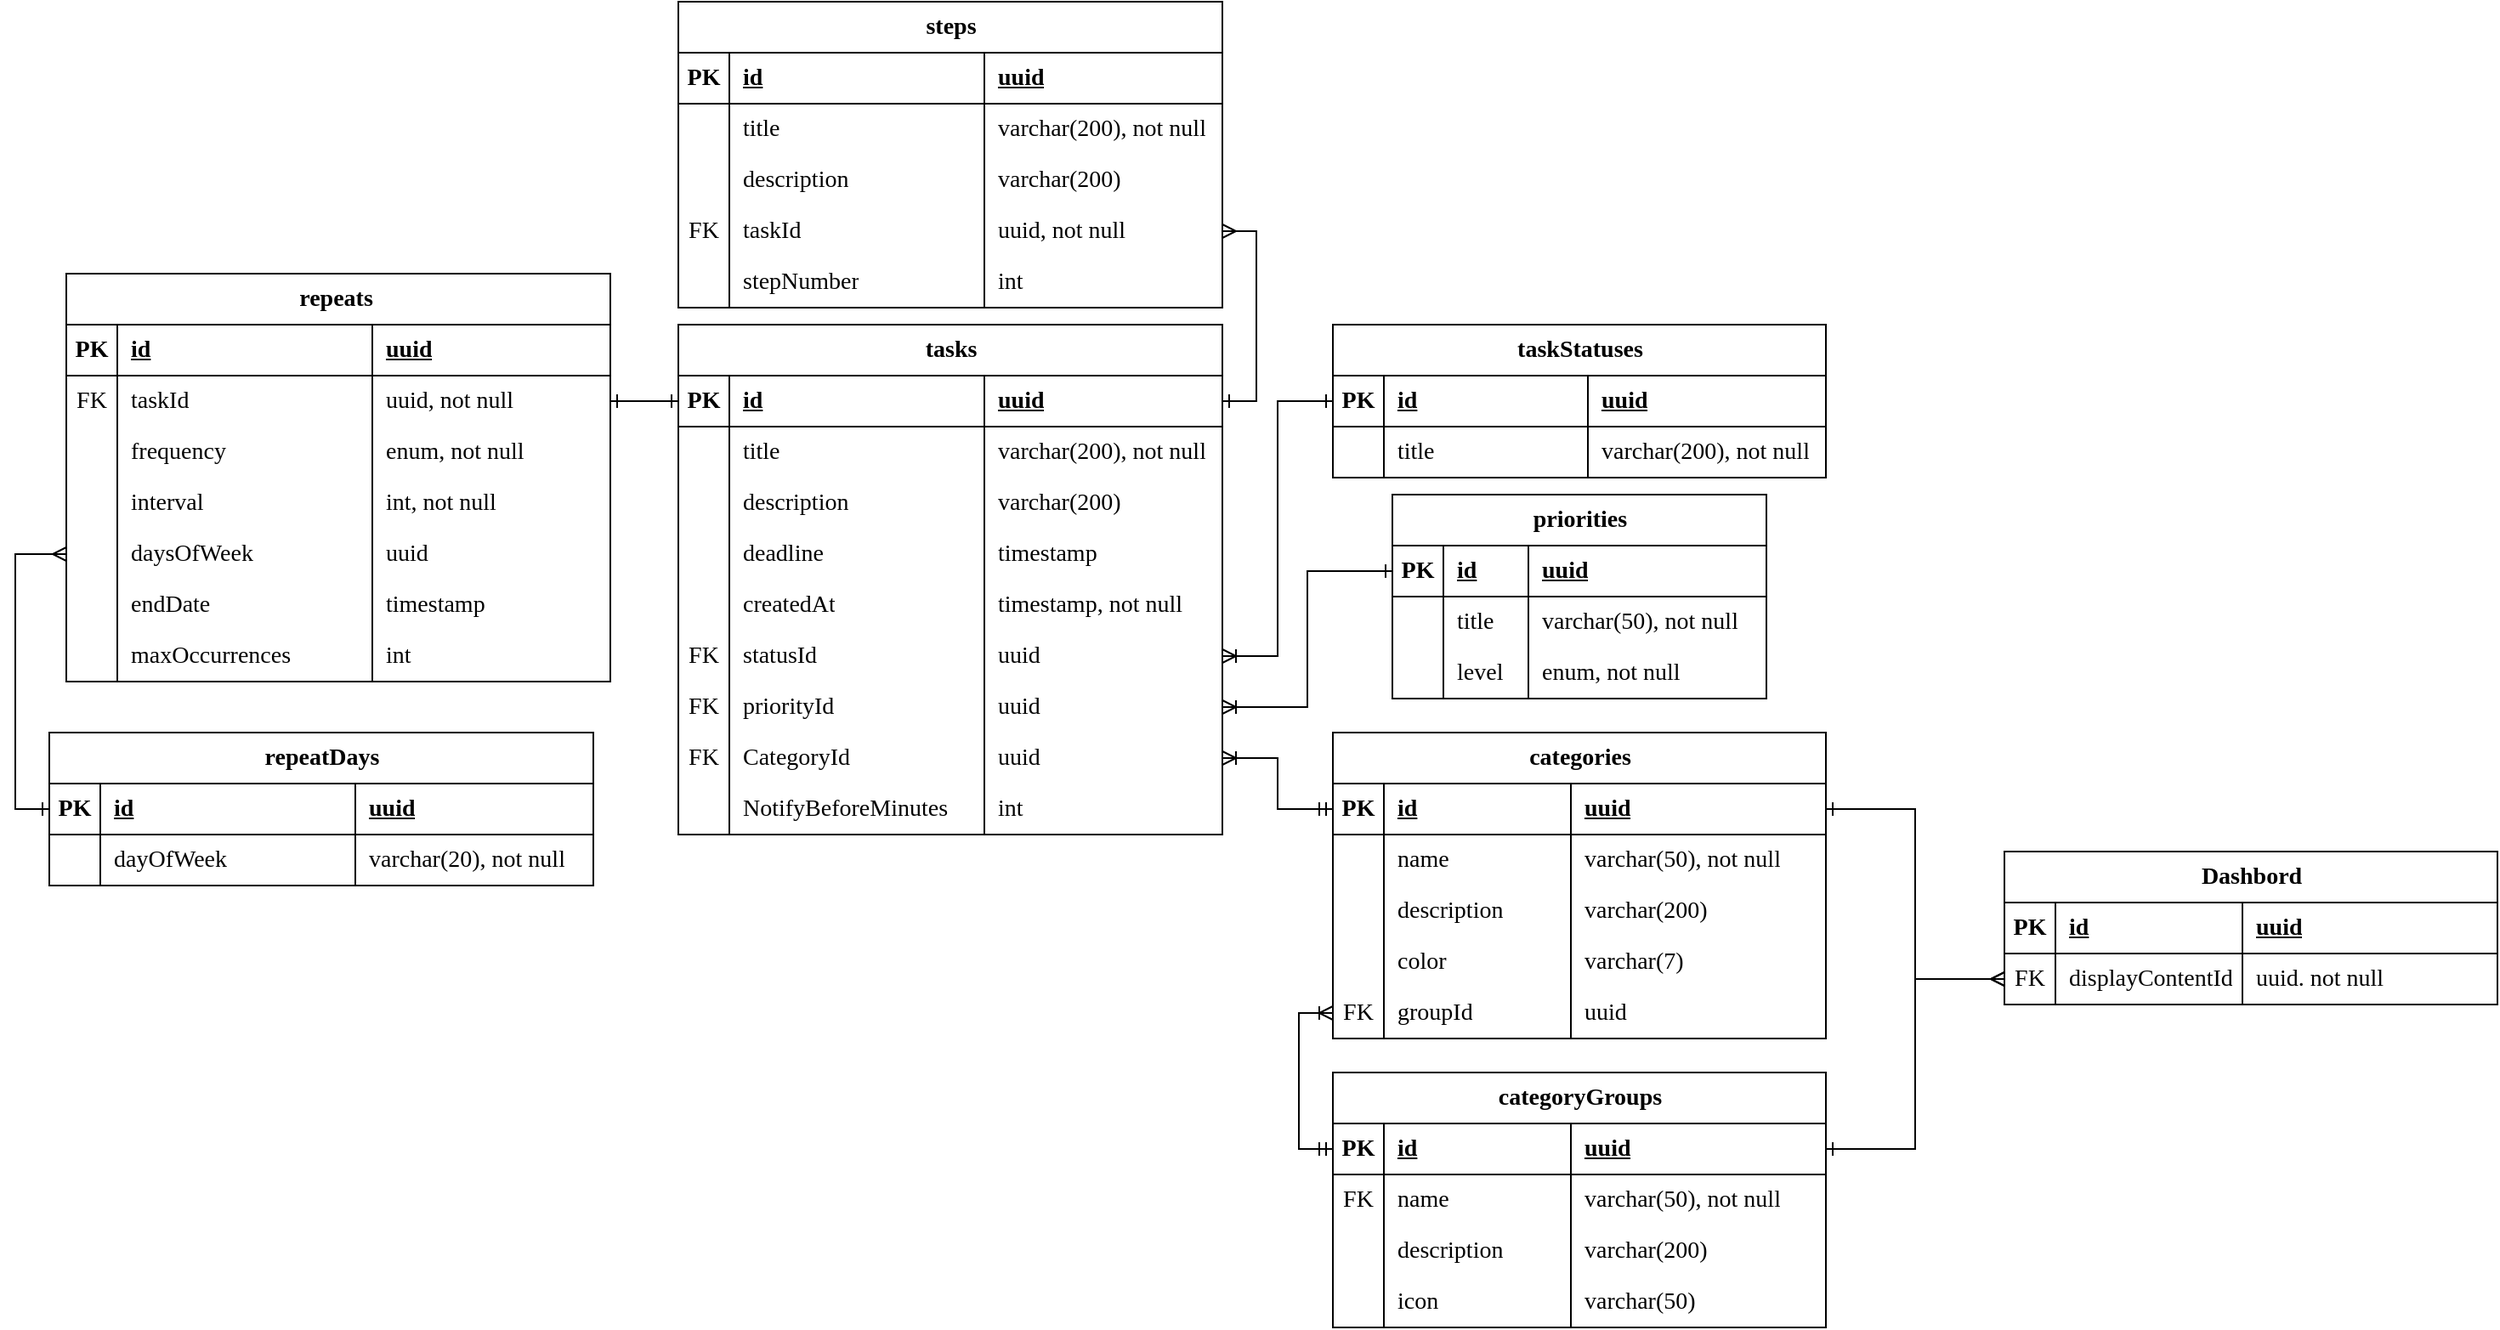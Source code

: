 <mxfile version="22.1.16" type="device">
  <diagram name="Страница — 1" id="-4JvRn19f1URXolOqblz">
    <mxGraphModel dx="1431" dy="757" grid="1" gridSize="10" guides="1" tooltips="1" connect="1" arrows="1" fold="1" page="1" pageScale="1" pageWidth="1654" pageHeight="1169" math="0" shadow="0">
      <root>
        <mxCell id="0" />
        <mxCell id="1" parent="0" />
        <mxCell id="kLgsfXfiuWg-09MOktS4-1" value="tasks" style="shape=table;startSize=30;container=1;collapsible=1;childLayout=tableLayout;fixedRows=1;rowLines=0;fontStyle=1;align=center;resizeLast=1;html=1;fontSize=14;swimlaneBody=1;fontFamily=Times New Roman;" vertex="1" parent="1">
          <mxGeometry x="480" y="260" width="320" height="300" as="geometry" />
        </mxCell>
        <mxCell id="kLgsfXfiuWg-09MOktS4-2" value="" style="shape=tableRow;horizontal=0;startSize=0;swimlaneHead=0;swimlaneBody=0;fillColor=none;collapsible=0;dropTarget=0;points=[[0,0.5],[1,0.5]];portConstraint=eastwest;top=0;left=0;right=0;bottom=1;fontSize=14;fontFamily=Times New Roman;" vertex="1" parent="kLgsfXfiuWg-09MOktS4-1">
          <mxGeometry y="30" width="320" height="30" as="geometry" />
        </mxCell>
        <mxCell id="kLgsfXfiuWg-09MOktS4-3" value="PK" style="shape=partialRectangle;connectable=0;fillColor=none;top=0;left=0;bottom=0;right=0;fontStyle=1;overflow=hidden;whiteSpace=wrap;html=1;fontSize=14;fontFamily=Times New Roman;" vertex="1" parent="kLgsfXfiuWg-09MOktS4-2">
          <mxGeometry width="30" height="30" as="geometry">
            <mxRectangle width="30" height="30" as="alternateBounds" />
          </mxGeometry>
        </mxCell>
        <mxCell id="kLgsfXfiuWg-09MOktS4-4" value="id" style="shape=partialRectangle;connectable=0;fillColor=none;top=0;left=0;bottom=0;right=0;align=left;spacingLeft=6;fontStyle=5;overflow=hidden;whiteSpace=wrap;html=1;fontSize=14;fontFamily=Times New Roman;" vertex="1" parent="kLgsfXfiuWg-09MOktS4-2">
          <mxGeometry x="30" width="150" height="30" as="geometry">
            <mxRectangle width="150" height="30" as="alternateBounds" />
          </mxGeometry>
        </mxCell>
        <mxCell id="kLgsfXfiuWg-09MOktS4-5" value="uuid" style="shape=partialRectangle;connectable=0;fillColor=none;top=0;left=0;bottom=0;right=0;align=left;spacingLeft=6;fontStyle=5;overflow=hidden;whiteSpace=wrap;html=1;fontSize=14;fontFamily=Times New Roman;" vertex="1" parent="kLgsfXfiuWg-09MOktS4-2">
          <mxGeometry x="180" width="140" height="30" as="geometry">
            <mxRectangle width="140" height="30" as="alternateBounds" />
          </mxGeometry>
        </mxCell>
        <mxCell id="kLgsfXfiuWg-09MOktS4-6" value="" style="shape=tableRow;horizontal=0;startSize=0;swimlaneHead=0;swimlaneBody=0;fillColor=none;collapsible=0;dropTarget=0;points=[[0,0.5],[1,0.5]];portConstraint=eastwest;top=0;left=0;right=0;bottom=0;fontSize=14;fontFamily=Times New Roman;" vertex="1" parent="kLgsfXfiuWg-09MOktS4-1">
          <mxGeometry y="60" width="320" height="30" as="geometry" />
        </mxCell>
        <mxCell id="kLgsfXfiuWg-09MOktS4-7" value="" style="shape=partialRectangle;connectable=0;fillColor=none;top=0;left=0;bottom=0;right=0;editable=1;overflow=hidden;whiteSpace=wrap;html=1;fontSize=14;fontFamily=Times New Roman;" vertex="1" parent="kLgsfXfiuWg-09MOktS4-6">
          <mxGeometry width="30" height="30" as="geometry">
            <mxRectangle width="30" height="30" as="alternateBounds" />
          </mxGeometry>
        </mxCell>
        <mxCell id="kLgsfXfiuWg-09MOktS4-8" value="title" style="shape=partialRectangle;connectable=0;fillColor=none;top=0;left=0;bottom=0;right=0;align=left;spacingLeft=6;overflow=hidden;whiteSpace=wrap;html=1;fontSize=14;fontFamily=Times New Roman;" vertex="1" parent="kLgsfXfiuWg-09MOktS4-6">
          <mxGeometry x="30" width="150" height="30" as="geometry">
            <mxRectangle width="150" height="30" as="alternateBounds" />
          </mxGeometry>
        </mxCell>
        <mxCell id="kLgsfXfiuWg-09MOktS4-9" value="varchar(200), not null" style="shape=partialRectangle;connectable=0;fillColor=none;top=0;left=0;bottom=0;right=0;align=left;spacingLeft=6;overflow=hidden;whiteSpace=wrap;html=1;fontSize=14;fontFamily=Times New Roman;" vertex="1" parent="kLgsfXfiuWg-09MOktS4-6">
          <mxGeometry x="180" width="140" height="30" as="geometry">
            <mxRectangle width="140" height="30" as="alternateBounds" />
          </mxGeometry>
        </mxCell>
        <mxCell id="kLgsfXfiuWg-09MOktS4-10" style="shape=tableRow;horizontal=0;startSize=0;swimlaneHead=0;swimlaneBody=0;fillColor=none;collapsible=0;dropTarget=0;points=[[0,0.5],[1,0.5]];portConstraint=eastwest;top=0;left=0;right=0;bottom=0;fontSize=14;fontFamily=Times New Roman;" vertex="1" parent="kLgsfXfiuWg-09MOktS4-1">
          <mxGeometry y="90" width="320" height="30" as="geometry" />
        </mxCell>
        <mxCell id="kLgsfXfiuWg-09MOktS4-11" value="" style="shape=partialRectangle;connectable=0;fillColor=none;top=0;left=0;bottom=0;right=0;editable=1;overflow=hidden;whiteSpace=wrap;html=1;fontSize=14;fontFamily=Times New Roman;" vertex="1" parent="kLgsfXfiuWg-09MOktS4-10">
          <mxGeometry width="30" height="30" as="geometry">
            <mxRectangle width="30" height="30" as="alternateBounds" />
          </mxGeometry>
        </mxCell>
        <mxCell id="kLgsfXfiuWg-09MOktS4-12" value="description" style="shape=partialRectangle;connectable=0;fillColor=none;top=0;left=0;bottom=0;right=0;align=left;spacingLeft=6;overflow=hidden;whiteSpace=wrap;html=1;fontSize=14;fontFamily=Times New Roman;" vertex="1" parent="kLgsfXfiuWg-09MOktS4-10">
          <mxGeometry x="30" width="150" height="30" as="geometry">
            <mxRectangle width="150" height="30" as="alternateBounds" />
          </mxGeometry>
        </mxCell>
        <mxCell id="kLgsfXfiuWg-09MOktS4-13" value="varchar(200)" style="shape=partialRectangle;connectable=0;fillColor=none;top=0;left=0;bottom=0;right=0;align=left;spacingLeft=6;overflow=hidden;whiteSpace=wrap;html=1;fontSize=14;fontFamily=Times New Roman;" vertex="1" parent="kLgsfXfiuWg-09MOktS4-10">
          <mxGeometry x="180" width="140" height="30" as="geometry">
            <mxRectangle width="140" height="30" as="alternateBounds" />
          </mxGeometry>
        </mxCell>
        <mxCell id="kLgsfXfiuWg-09MOktS4-14" style="shape=tableRow;horizontal=0;startSize=0;swimlaneHead=0;swimlaneBody=0;fillColor=none;collapsible=0;dropTarget=0;points=[[0,0.5],[1,0.5]];portConstraint=eastwest;top=0;left=0;right=0;bottom=0;fontSize=14;fontFamily=Times New Roman;" vertex="1" parent="kLgsfXfiuWg-09MOktS4-1">
          <mxGeometry y="120" width="320" height="30" as="geometry" />
        </mxCell>
        <mxCell id="kLgsfXfiuWg-09MOktS4-15" style="shape=partialRectangle;connectable=0;fillColor=none;top=0;left=0;bottom=0;right=0;editable=1;overflow=hidden;whiteSpace=wrap;html=1;fontSize=14;fontFamily=Times New Roman;" vertex="1" parent="kLgsfXfiuWg-09MOktS4-14">
          <mxGeometry width="30" height="30" as="geometry">
            <mxRectangle width="30" height="30" as="alternateBounds" />
          </mxGeometry>
        </mxCell>
        <mxCell id="kLgsfXfiuWg-09MOktS4-16" value="deadline" style="shape=partialRectangle;connectable=0;fillColor=none;top=0;left=0;bottom=0;right=0;align=left;spacingLeft=6;overflow=hidden;whiteSpace=wrap;html=1;fontSize=14;fontFamily=Times New Roman;" vertex="1" parent="kLgsfXfiuWg-09MOktS4-14">
          <mxGeometry x="30" width="150" height="30" as="geometry">
            <mxRectangle width="150" height="30" as="alternateBounds" />
          </mxGeometry>
        </mxCell>
        <mxCell id="kLgsfXfiuWg-09MOktS4-17" value="timestamp" style="shape=partialRectangle;connectable=0;fillColor=none;top=0;left=0;bottom=0;right=0;align=left;spacingLeft=6;overflow=hidden;whiteSpace=wrap;html=1;fontSize=14;fontFamily=Times New Roman;" vertex="1" parent="kLgsfXfiuWg-09MOktS4-14">
          <mxGeometry x="180" width="140" height="30" as="geometry">
            <mxRectangle width="140" height="30" as="alternateBounds" />
          </mxGeometry>
        </mxCell>
        <mxCell id="kLgsfXfiuWg-09MOktS4-18" style="shape=tableRow;horizontal=0;startSize=0;swimlaneHead=0;swimlaneBody=0;fillColor=none;collapsible=0;dropTarget=0;points=[[0,0.5],[1,0.5]];portConstraint=eastwest;top=0;left=0;right=0;bottom=0;fontSize=14;fontFamily=Times New Roman;" vertex="1" parent="kLgsfXfiuWg-09MOktS4-1">
          <mxGeometry y="150" width="320" height="30" as="geometry" />
        </mxCell>
        <mxCell id="kLgsfXfiuWg-09MOktS4-19" style="shape=partialRectangle;connectable=0;fillColor=none;top=0;left=0;bottom=0;right=0;editable=1;overflow=hidden;whiteSpace=wrap;html=1;fontSize=14;fontFamily=Times New Roman;" vertex="1" parent="kLgsfXfiuWg-09MOktS4-18">
          <mxGeometry width="30" height="30" as="geometry">
            <mxRectangle width="30" height="30" as="alternateBounds" />
          </mxGeometry>
        </mxCell>
        <mxCell id="kLgsfXfiuWg-09MOktS4-20" value="createdAt" style="shape=partialRectangle;connectable=0;fillColor=none;top=0;left=0;bottom=0;right=0;align=left;spacingLeft=6;overflow=hidden;whiteSpace=wrap;html=1;fontSize=14;fontFamily=Times New Roman;" vertex="1" parent="kLgsfXfiuWg-09MOktS4-18">
          <mxGeometry x="30" width="150" height="30" as="geometry">
            <mxRectangle width="150" height="30" as="alternateBounds" />
          </mxGeometry>
        </mxCell>
        <mxCell id="kLgsfXfiuWg-09MOktS4-21" value="timestamp, not null&#x9;" style="shape=partialRectangle;connectable=0;fillColor=none;top=0;left=0;bottom=0;right=0;align=left;spacingLeft=6;overflow=hidden;whiteSpace=wrap;html=1;fontSize=14;fontFamily=Times New Roman;" vertex="1" parent="kLgsfXfiuWg-09MOktS4-18">
          <mxGeometry x="180" width="140" height="30" as="geometry">
            <mxRectangle width="140" height="30" as="alternateBounds" />
          </mxGeometry>
        </mxCell>
        <mxCell id="kLgsfXfiuWg-09MOktS4-22" style="shape=tableRow;horizontal=0;startSize=0;swimlaneHead=0;swimlaneBody=0;fillColor=none;collapsible=0;dropTarget=0;points=[[0,0.5],[1,0.5]];portConstraint=eastwest;top=0;left=0;right=0;bottom=0;fontSize=14;fontFamily=Times New Roman;" vertex="1" parent="kLgsfXfiuWg-09MOktS4-1">
          <mxGeometry y="180" width="320" height="30" as="geometry" />
        </mxCell>
        <mxCell id="kLgsfXfiuWg-09MOktS4-23" value="FK" style="shape=partialRectangle;connectable=0;fillColor=none;top=0;left=0;bottom=0;right=0;editable=1;overflow=hidden;whiteSpace=wrap;html=1;fontSize=14;fontFamily=Times New Roman;" vertex="1" parent="kLgsfXfiuWg-09MOktS4-22">
          <mxGeometry width="30" height="30" as="geometry">
            <mxRectangle width="30" height="30" as="alternateBounds" />
          </mxGeometry>
        </mxCell>
        <mxCell id="kLgsfXfiuWg-09MOktS4-24" value="statusId" style="shape=partialRectangle;connectable=0;fillColor=none;top=0;left=0;bottom=0;right=0;align=left;spacingLeft=6;overflow=hidden;whiteSpace=wrap;html=1;fontSize=14;fontFamily=Times New Roman;" vertex="1" parent="kLgsfXfiuWg-09MOktS4-22">
          <mxGeometry x="30" width="150" height="30" as="geometry">
            <mxRectangle width="150" height="30" as="alternateBounds" />
          </mxGeometry>
        </mxCell>
        <mxCell id="kLgsfXfiuWg-09MOktS4-25" value="uuid" style="shape=partialRectangle;connectable=0;fillColor=none;top=0;left=0;bottom=0;right=0;align=left;spacingLeft=6;overflow=hidden;whiteSpace=wrap;html=1;fontSize=14;fontFamily=Times New Roman;" vertex="1" parent="kLgsfXfiuWg-09MOktS4-22">
          <mxGeometry x="180" width="140" height="30" as="geometry">
            <mxRectangle width="140" height="30" as="alternateBounds" />
          </mxGeometry>
        </mxCell>
        <mxCell id="kLgsfXfiuWg-09MOktS4-26" style="shape=tableRow;horizontal=0;startSize=0;swimlaneHead=0;swimlaneBody=0;fillColor=none;collapsible=0;dropTarget=0;points=[[0,0.5],[1,0.5]];portConstraint=eastwest;top=0;left=0;right=0;bottom=0;fontSize=14;fontFamily=Times New Roman;" vertex="1" parent="kLgsfXfiuWg-09MOktS4-1">
          <mxGeometry y="210" width="320" height="30" as="geometry" />
        </mxCell>
        <mxCell id="kLgsfXfiuWg-09MOktS4-27" value="FK" style="shape=partialRectangle;connectable=0;fillColor=none;top=0;left=0;bottom=0;right=0;editable=1;overflow=hidden;whiteSpace=wrap;html=1;fontSize=14;fontFamily=Times New Roman;" vertex="1" parent="kLgsfXfiuWg-09MOktS4-26">
          <mxGeometry width="30" height="30" as="geometry">
            <mxRectangle width="30" height="30" as="alternateBounds" />
          </mxGeometry>
        </mxCell>
        <mxCell id="kLgsfXfiuWg-09MOktS4-28" value="priorityId" style="shape=partialRectangle;connectable=0;fillColor=none;top=0;left=0;bottom=0;right=0;align=left;spacingLeft=6;overflow=hidden;whiteSpace=wrap;html=1;fontSize=14;fontFamily=Times New Roman;" vertex="1" parent="kLgsfXfiuWg-09MOktS4-26">
          <mxGeometry x="30" width="150" height="30" as="geometry">
            <mxRectangle width="150" height="30" as="alternateBounds" />
          </mxGeometry>
        </mxCell>
        <mxCell id="kLgsfXfiuWg-09MOktS4-29" value="uuid" style="shape=partialRectangle;connectable=0;fillColor=none;top=0;left=0;bottom=0;right=0;align=left;spacingLeft=6;overflow=hidden;whiteSpace=wrap;html=1;fontSize=14;fontFamily=Times New Roman;" vertex="1" parent="kLgsfXfiuWg-09MOktS4-26">
          <mxGeometry x="180" width="140" height="30" as="geometry">
            <mxRectangle width="140" height="30" as="alternateBounds" />
          </mxGeometry>
        </mxCell>
        <mxCell id="kLgsfXfiuWg-09MOktS4-149" style="shape=tableRow;horizontal=0;startSize=0;swimlaneHead=0;swimlaneBody=0;fillColor=none;collapsible=0;dropTarget=0;points=[[0,0.5],[1,0.5]];portConstraint=eastwest;top=0;left=0;right=0;bottom=0;fontSize=14;fontFamily=Times New Roman;" vertex="1" parent="kLgsfXfiuWg-09MOktS4-1">
          <mxGeometry y="240" width="320" height="30" as="geometry" />
        </mxCell>
        <mxCell id="kLgsfXfiuWg-09MOktS4-150" value="FK" style="shape=partialRectangle;connectable=0;fillColor=none;top=0;left=0;bottom=0;right=0;editable=1;overflow=hidden;whiteSpace=wrap;html=1;fontSize=14;fontFamily=Times New Roman;" vertex="1" parent="kLgsfXfiuWg-09MOktS4-149">
          <mxGeometry width="30" height="30" as="geometry">
            <mxRectangle width="30" height="30" as="alternateBounds" />
          </mxGeometry>
        </mxCell>
        <mxCell id="kLgsfXfiuWg-09MOktS4-151" value="CategoryId" style="shape=partialRectangle;connectable=0;fillColor=none;top=0;left=0;bottom=0;right=0;align=left;spacingLeft=6;overflow=hidden;whiteSpace=wrap;html=1;fontSize=14;fontFamily=Times New Roman;" vertex="1" parent="kLgsfXfiuWg-09MOktS4-149">
          <mxGeometry x="30" width="150" height="30" as="geometry">
            <mxRectangle width="150" height="30" as="alternateBounds" />
          </mxGeometry>
        </mxCell>
        <mxCell id="kLgsfXfiuWg-09MOktS4-152" value="uuid" style="shape=partialRectangle;connectable=0;fillColor=none;top=0;left=0;bottom=0;right=0;align=left;spacingLeft=6;overflow=hidden;whiteSpace=wrap;html=1;fontSize=14;fontFamily=Times New Roman;" vertex="1" parent="kLgsfXfiuWg-09MOktS4-149">
          <mxGeometry x="180" width="140" height="30" as="geometry">
            <mxRectangle width="140" height="30" as="alternateBounds" />
          </mxGeometry>
        </mxCell>
        <mxCell id="kLgsfXfiuWg-09MOktS4-180" style="shape=tableRow;horizontal=0;startSize=0;swimlaneHead=0;swimlaneBody=0;fillColor=none;collapsible=0;dropTarget=0;points=[[0,0.5],[1,0.5]];portConstraint=eastwest;top=0;left=0;right=0;bottom=0;fontSize=14;fontFamily=Times New Roman;" vertex="1" parent="kLgsfXfiuWg-09MOktS4-1">
          <mxGeometry y="270" width="320" height="30" as="geometry" />
        </mxCell>
        <mxCell id="kLgsfXfiuWg-09MOktS4-181" value="" style="shape=partialRectangle;connectable=0;fillColor=none;top=0;left=0;bottom=0;right=0;editable=1;overflow=hidden;whiteSpace=wrap;html=1;fontSize=14;fontFamily=Times New Roman;" vertex="1" parent="kLgsfXfiuWg-09MOktS4-180">
          <mxGeometry width="30" height="30" as="geometry">
            <mxRectangle width="30" height="30" as="alternateBounds" />
          </mxGeometry>
        </mxCell>
        <mxCell id="kLgsfXfiuWg-09MOktS4-182" value="NotifyBeforeMinutes" style="shape=partialRectangle;connectable=0;fillColor=none;top=0;left=0;bottom=0;right=0;align=left;spacingLeft=6;overflow=hidden;whiteSpace=wrap;html=1;fontSize=14;fontFamily=Times New Roman;" vertex="1" parent="kLgsfXfiuWg-09MOktS4-180">
          <mxGeometry x="30" width="150" height="30" as="geometry">
            <mxRectangle width="150" height="30" as="alternateBounds" />
          </mxGeometry>
        </mxCell>
        <mxCell id="kLgsfXfiuWg-09MOktS4-183" value="int" style="shape=partialRectangle;connectable=0;fillColor=none;top=0;left=0;bottom=0;right=0;align=left;spacingLeft=6;overflow=hidden;whiteSpace=wrap;html=1;fontSize=14;fontFamily=Times New Roman;" vertex="1" parent="kLgsfXfiuWg-09MOktS4-180">
          <mxGeometry x="180" width="140" height="30" as="geometry">
            <mxRectangle width="140" height="30" as="alternateBounds" />
          </mxGeometry>
        </mxCell>
        <mxCell id="kLgsfXfiuWg-09MOktS4-30" value="categories" style="shape=table;startSize=30;container=1;collapsible=1;childLayout=tableLayout;fixedRows=1;rowLines=0;fontStyle=1;align=center;resizeLast=1;html=1;fontSize=14;swimlaneBody=1;fontFamily=Times New Roman;" vertex="1" parent="1">
          <mxGeometry x="865" y="500" width="290" height="180" as="geometry" />
        </mxCell>
        <mxCell id="kLgsfXfiuWg-09MOktS4-31" value="" style="shape=tableRow;horizontal=0;startSize=0;swimlaneHead=0;swimlaneBody=0;fillColor=none;collapsible=0;dropTarget=0;points=[[0,0.5],[1,0.5]];portConstraint=eastwest;top=0;left=0;right=0;bottom=1;fontSize=14;fontFamily=Times New Roman;" vertex="1" parent="kLgsfXfiuWg-09MOktS4-30">
          <mxGeometry y="30" width="290" height="30" as="geometry" />
        </mxCell>
        <mxCell id="kLgsfXfiuWg-09MOktS4-32" value="PK" style="shape=partialRectangle;connectable=0;fillColor=none;top=0;left=0;bottom=0;right=0;fontStyle=1;overflow=hidden;whiteSpace=wrap;html=1;fontSize=14;fontFamily=Times New Roman;" vertex="1" parent="kLgsfXfiuWg-09MOktS4-31">
          <mxGeometry width="30" height="30" as="geometry">
            <mxRectangle width="30" height="30" as="alternateBounds" />
          </mxGeometry>
        </mxCell>
        <mxCell id="kLgsfXfiuWg-09MOktS4-33" value="id" style="shape=partialRectangle;connectable=0;fillColor=none;top=0;left=0;bottom=0;right=0;align=left;spacingLeft=6;fontStyle=5;overflow=hidden;whiteSpace=wrap;html=1;fontSize=14;fontFamily=Times New Roman;" vertex="1" parent="kLgsfXfiuWg-09MOktS4-31">
          <mxGeometry x="30" width="110" height="30" as="geometry">
            <mxRectangle width="110" height="30" as="alternateBounds" />
          </mxGeometry>
        </mxCell>
        <mxCell id="kLgsfXfiuWg-09MOktS4-34" value="uuid" style="shape=partialRectangle;connectable=0;fillColor=none;top=0;left=0;bottom=0;right=0;align=left;spacingLeft=6;fontStyle=5;overflow=hidden;whiteSpace=wrap;html=1;fontSize=14;fontFamily=Times New Roman;" vertex="1" parent="kLgsfXfiuWg-09MOktS4-31">
          <mxGeometry x="140" width="150" height="30" as="geometry">
            <mxRectangle width="150" height="30" as="alternateBounds" />
          </mxGeometry>
        </mxCell>
        <mxCell id="kLgsfXfiuWg-09MOktS4-35" value="" style="shape=tableRow;horizontal=0;startSize=0;swimlaneHead=0;swimlaneBody=0;fillColor=none;collapsible=0;dropTarget=0;points=[[0,0.5],[1,0.5]];portConstraint=eastwest;top=0;left=0;right=0;bottom=0;fontSize=14;fontFamily=Times New Roman;" vertex="1" parent="kLgsfXfiuWg-09MOktS4-30">
          <mxGeometry y="60" width="290" height="30" as="geometry" />
        </mxCell>
        <mxCell id="kLgsfXfiuWg-09MOktS4-36" value="" style="shape=partialRectangle;connectable=0;fillColor=none;top=0;left=0;bottom=0;right=0;editable=1;overflow=hidden;whiteSpace=wrap;html=1;fontSize=14;fontFamily=Times New Roman;" vertex="1" parent="kLgsfXfiuWg-09MOktS4-35">
          <mxGeometry width="30" height="30" as="geometry">
            <mxRectangle width="30" height="30" as="alternateBounds" />
          </mxGeometry>
        </mxCell>
        <mxCell id="kLgsfXfiuWg-09MOktS4-37" value="name" style="shape=partialRectangle;connectable=0;fillColor=none;top=0;left=0;bottom=0;right=0;align=left;spacingLeft=6;overflow=hidden;whiteSpace=wrap;html=1;fontSize=14;fontFamily=Times New Roman;" vertex="1" parent="kLgsfXfiuWg-09MOktS4-35">
          <mxGeometry x="30" width="110" height="30" as="geometry">
            <mxRectangle width="110" height="30" as="alternateBounds" />
          </mxGeometry>
        </mxCell>
        <mxCell id="kLgsfXfiuWg-09MOktS4-38" value="varchar(50), not null" style="shape=partialRectangle;connectable=0;fillColor=none;top=0;left=0;bottom=0;right=0;align=left;spacingLeft=6;overflow=hidden;whiteSpace=wrap;html=1;fontSize=14;fontFamily=Times New Roman;" vertex="1" parent="kLgsfXfiuWg-09MOktS4-35">
          <mxGeometry x="140" width="150" height="30" as="geometry">
            <mxRectangle width="150" height="30" as="alternateBounds" />
          </mxGeometry>
        </mxCell>
        <mxCell id="kLgsfXfiuWg-09MOktS4-153" value="" style="shape=tableRow;horizontal=0;startSize=0;swimlaneHead=0;swimlaneBody=0;fillColor=none;collapsible=0;dropTarget=0;points=[[0,0.5],[1,0.5]];portConstraint=eastwest;top=0;left=0;right=0;bottom=0;fontSize=14;fontFamily=Times New Roman;" vertex="1" parent="kLgsfXfiuWg-09MOktS4-30">
          <mxGeometry y="90" width="290" height="30" as="geometry" />
        </mxCell>
        <mxCell id="kLgsfXfiuWg-09MOktS4-154" value="" style="shape=partialRectangle;connectable=0;fillColor=none;top=0;left=0;bottom=0;right=0;editable=1;overflow=hidden;whiteSpace=wrap;html=1;fontSize=14;fontFamily=Times New Roman;" vertex="1" parent="kLgsfXfiuWg-09MOktS4-153">
          <mxGeometry width="30" height="30" as="geometry">
            <mxRectangle width="30" height="30" as="alternateBounds" />
          </mxGeometry>
        </mxCell>
        <mxCell id="kLgsfXfiuWg-09MOktS4-155" value="description" style="shape=partialRectangle;connectable=0;fillColor=none;top=0;left=0;bottom=0;right=0;align=left;spacingLeft=6;overflow=hidden;whiteSpace=wrap;html=1;fontSize=14;fontFamily=Times New Roman;" vertex="1" parent="kLgsfXfiuWg-09MOktS4-153">
          <mxGeometry x="30" width="110" height="30" as="geometry">
            <mxRectangle width="110" height="30" as="alternateBounds" />
          </mxGeometry>
        </mxCell>
        <mxCell id="kLgsfXfiuWg-09MOktS4-156" value="varchar(200)" style="shape=partialRectangle;connectable=0;fillColor=none;top=0;left=0;bottom=0;right=0;align=left;spacingLeft=6;overflow=hidden;whiteSpace=wrap;html=1;fontSize=14;fontFamily=Times New Roman;" vertex="1" parent="kLgsfXfiuWg-09MOktS4-153">
          <mxGeometry x="140" width="150" height="30" as="geometry">
            <mxRectangle width="150" height="30" as="alternateBounds" />
          </mxGeometry>
        </mxCell>
        <mxCell id="kLgsfXfiuWg-09MOktS4-39" style="shape=tableRow;horizontal=0;startSize=0;swimlaneHead=0;swimlaneBody=0;fillColor=none;collapsible=0;dropTarget=0;points=[[0,0.5],[1,0.5]];portConstraint=eastwest;top=0;left=0;right=0;bottom=0;fontSize=14;fontFamily=Times New Roman;" vertex="1" parent="kLgsfXfiuWg-09MOktS4-30">
          <mxGeometry y="120" width="290" height="30" as="geometry" />
        </mxCell>
        <mxCell id="kLgsfXfiuWg-09MOktS4-40" value="" style="shape=partialRectangle;connectable=0;fillColor=none;top=0;left=0;bottom=0;right=0;editable=1;overflow=hidden;whiteSpace=wrap;html=1;fontSize=14;fontFamily=Times New Roman;" vertex="1" parent="kLgsfXfiuWg-09MOktS4-39">
          <mxGeometry width="30" height="30" as="geometry">
            <mxRectangle width="30" height="30" as="alternateBounds" />
          </mxGeometry>
        </mxCell>
        <mxCell id="kLgsfXfiuWg-09MOktS4-41" value="color" style="shape=partialRectangle;connectable=0;fillColor=none;top=0;left=0;bottom=0;right=0;align=left;spacingLeft=6;overflow=hidden;whiteSpace=wrap;html=1;fontSize=14;fontFamily=Times New Roman;" vertex="1" parent="kLgsfXfiuWg-09MOktS4-39">
          <mxGeometry x="30" width="110" height="30" as="geometry">
            <mxRectangle width="110" height="30" as="alternateBounds" />
          </mxGeometry>
        </mxCell>
        <mxCell id="kLgsfXfiuWg-09MOktS4-42" value="varchar(7)" style="shape=partialRectangle;connectable=0;fillColor=none;top=0;left=0;bottom=0;right=0;align=left;spacingLeft=6;overflow=hidden;whiteSpace=wrap;html=1;fontSize=14;fontFamily=Times New Roman;" vertex="1" parent="kLgsfXfiuWg-09MOktS4-39">
          <mxGeometry x="140" width="150" height="30" as="geometry">
            <mxRectangle width="150" height="30" as="alternateBounds" />
          </mxGeometry>
        </mxCell>
        <mxCell id="kLgsfXfiuWg-09MOktS4-43" style="shape=tableRow;horizontal=0;startSize=0;swimlaneHead=0;swimlaneBody=0;fillColor=none;collapsible=0;dropTarget=0;points=[[0,0.5],[1,0.5]];portConstraint=eastwest;top=0;left=0;right=0;bottom=0;fontSize=14;fontFamily=Times New Roman;" vertex="1" parent="kLgsfXfiuWg-09MOktS4-30">
          <mxGeometry y="150" width="290" height="30" as="geometry" />
        </mxCell>
        <mxCell id="kLgsfXfiuWg-09MOktS4-44" value="FK" style="shape=partialRectangle;connectable=0;fillColor=none;top=0;left=0;bottom=0;right=0;editable=1;overflow=hidden;whiteSpace=wrap;html=1;fontSize=14;fontFamily=Times New Roman;" vertex="1" parent="kLgsfXfiuWg-09MOktS4-43">
          <mxGeometry width="30" height="30" as="geometry">
            <mxRectangle width="30" height="30" as="alternateBounds" />
          </mxGeometry>
        </mxCell>
        <mxCell id="kLgsfXfiuWg-09MOktS4-45" value="groupId" style="shape=partialRectangle;connectable=0;fillColor=none;top=0;left=0;bottom=0;right=0;align=left;spacingLeft=6;overflow=hidden;whiteSpace=wrap;html=1;fontSize=14;fontFamily=Times New Roman;" vertex="1" parent="kLgsfXfiuWg-09MOktS4-43">
          <mxGeometry x="30" width="110" height="30" as="geometry">
            <mxRectangle width="110" height="30" as="alternateBounds" />
          </mxGeometry>
        </mxCell>
        <mxCell id="kLgsfXfiuWg-09MOktS4-46" value="uuid" style="shape=partialRectangle;connectable=0;fillColor=none;top=0;left=0;bottom=0;right=0;align=left;spacingLeft=6;overflow=hidden;whiteSpace=wrap;html=1;fontSize=14;fontFamily=Times New Roman;" vertex="1" parent="kLgsfXfiuWg-09MOktS4-43">
          <mxGeometry x="140" width="150" height="30" as="geometry">
            <mxRectangle width="150" height="30" as="alternateBounds" />
          </mxGeometry>
        </mxCell>
        <mxCell id="kLgsfXfiuWg-09MOktS4-59" value="priorities" style="shape=table;startSize=30;container=1;collapsible=1;childLayout=tableLayout;fixedRows=1;rowLines=0;fontStyle=1;align=center;resizeLast=1;html=1;fontSize=14;swimlaneBody=1;fontFamily=Times New Roman;" vertex="1" parent="1">
          <mxGeometry x="900" y="360" width="220" height="120" as="geometry" />
        </mxCell>
        <mxCell id="kLgsfXfiuWg-09MOktS4-60" value="" style="shape=tableRow;horizontal=0;startSize=0;swimlaneHead=0;swimlaneBody=0;fillColor=none;collapsible=0;dropTarget=0;points=[[0,0.5],[1,0.5]];portConstraint=eastwest;top=0;left=0;right=0;bottom=1;fontSize=14;fontFamily=Times New Roman;" vertex="1" parent="kLgsfXfiuWg-09MOktS4-59">
          <mxGeometry y="30" width="220" height="30" as="geometry" />
        </mxCell>
        <mxCell id="kLgsfXfiuWg-09MOktS4-61" value="PK" style="shape=partialRectangle;connectable=0;fillColor=none;top=0;left=0;bottom=0;right=0;fontStyle=1;overflow=hidden;whiteSpace=wrap;html=1;fontSize=14;fontFamily=Times New Roman;" vertex="1" parent="kLgsfXfiuWg-09MOktS4-60">
          <mxGeometry width="30" height="30" as="geometry">
            <mxRectangle width="30" height="30" as="alternateBounds" />
          </mxGeometry>
        </mxCell>
        <mxCell id="kLgsfXfiuWg-09MOktS4-62" value="id" style="shape=partialRectangle;connectable=0;fillColor=none;top=0;left=0;bottom=0;right=0;align=left;spacingLeft=6;fontStyle=5;overflow=hidden;whiteSpace=wrap;html=1;fontSize=14;fontFamily=Times New Roman;" vertex="1" parent="kLgsfXfiuWg-09MOktS4-60">
          <mxGeometry x="30" width="50" height="30" as="geometry">
            <mxRectangle width="50" height="30" as="alternateBounds" />
          </mxGeometry>
        </mxCell>
        <mxCell id="kLgsfXfiuWg-09MOktS4-63" value="uuid" style="shape=partialRectangle;connectable=0;fillColor=none;top=0;left=0;bottom=0;right=0;align=left;spacingLeft=6;fontStyle=5;overflow=hidden;whiteSpace=wrap;html=1;fontSize=14;fontFamily=Times New Roman;" vertex="1" parent="kLgsfXfiuWg-09MOktS4-60">
          <mxGeometry x="80" width="140" height="30" as="geometry">
            <mxRectangle width="140" height="30" as="alternateBounds" />
          </mxGeometry>
        </mxCell>
        <mxCell id="kLgsfXfiuWg-09MOktS4-64" value="" style="shape=tableRow;horizontal=0;startSize=0;swimlaneHead=0;swimlaneBody=0;fillColor=none;collapsible=0;dropTarget=0;points=[[0,0.5],[1,0.5]];portConstraint=eastwest;top=0;left=0;right=0;bottom=0;fontSize=14;fontFamily=Times New Roman;" vertex="1" parent="kLgsfXfiuWg-09MOktS4-59">
          <mxGeometry y="60" width="220" height="30" as="geometry" />
        </mxCell>
        <mxCell id="kLgsfXfiuWg-09MOktS4-65" value="" style="shape=partialRectangle;connectable=0;fillColor=none;top=0;left=0;bottom=0;right=0;editable=1;overflow=hidden;whiteSpace=wrap;html=1;fontSize=14;fontFamily=Times New Roman;" vertex="1" parent="kLgsfXfiuWg-09MOktS4-64">
          <mxGeometry width="30" height="30" as="geometry">
            <mxRectangle width="30" height="30" as="alternateBounds" />
          </mxGeometry>
        </mxCell>
        <mxCell id="kLgsfXfiuWg-09MOktS4-66" value="title" style="shape=partialRectangle;connectable=0;fillColor=none;top=0;left=0;bottom=0;right=0;align=left;spacingLeft=6;overflow=hidden;whiteSpace=wrap;html=1;fontSize=14;fontFamily=Times New Roman;" vertex="1" parent="kLgsfXfiuWg-09MOktS4-64">
          <mxGeometry x="30" width="50" height="30" as="geometry">
            <mxRectangle width="50" height="30" as="alternateBounds" />
          </mxGeometry>
        </mxCell>
        <mxCell id="kLgsfXfiuWg-09MOktS4-67" value="varchar(50), not null" style="shape=partialRectangle;connectable=0;fillColor=none;top=0;left=0;bottom=0;right=0;align=left;spacingLeft=6;overflow=hidden;whiteSpace=wrap;html=1;fontSize=14;fontFamily=Times New Roman;" vertex="1" parent="kLgsfXfiuWg-09MOktS4-64">
          <mxGeometry x="80" width="140" height="30" as="geometry">
            <mxRectangle width="140" height="30" as="alternateBounds" />
          </mxGeometry>
        </mxCell>
        <mxCell id="kLgsfXfiuWg-09MOktS4-68" style="shape=tableRow;horizontal=0;startSize=0;swimlaneHead=0;swimlaneBody=0;fillColor=none;collapsible=0;dropTarget=0;points=[[0,0.5],[1,0.5]];portConstraint=eastwest;top=0;left=0;right=0;bottom=0;fontSize=14;fontFamily=Times New Roman;" vertex="1" parent="kLgsfXfiuWg-09MOktS4-59">
          <mxGeometry y="90" width="220" height="30" as="geometry" />
        </mxCell>
        <mxCell id="kLgsfXfiuWg-09MOktS4-69" value="" style="shape=partialRectangle;connectable=0;fillColor=none;top=0;left=0;bottom=0;right=0;editable=1;overflow=hidden;whiteSpace=wrap;html=1;fontSize=14;fontFamily=Times New Roman;" vertex="1" parent="kLgsfXfiuWg-09MOktS4-68">
          <mxGeometry width="30" height="30" as="geometry">
            <mxRectangle width="30" height="30" as="alternateBounds" />
          </mxGeometry>
        </mxCell>
        <mxCell id="kLgsfXfiuWg-09MOktS4-70" value="level" style="shape=partialRectangle;connectable=0;fillColor=none;top=0;left=0;bottom=0;right=0;align=left;spacingLeft=6;overflow=hidden;whiteSpace=wrap;html=1;fontSize=14;fontFamily=Times New Roman;" vertex="1" parent="kLgsfXfiuWg-09MOktS4-68">
          <mxGeometry x="30" width="50" height="30" as="geometry">
            <mxRectangle width="50" height="30" as="alternateBounds" />
          </mxGeometry>
        </mxCell>
        <mxCell id="kLgsfXfiuWg-09MOktS4-71" value="enum, not null" style="shape=partialRectangle;connectable=0;fillColor=none;top=0;left=0;bottom=0;right=0;align=left;spacingLeft=6;overflow=hidden;whiteSpace=wrap;html=1;fontSize=14;fontFamily=Times New Roman;" vertex="1" parent="kLgsfXfiuWg-09MOktS4-68">
          <mxGeometry x="80" width="140" height="30" as="geometry">
            <mxRectangle width="140" height="30" as="alternateBounds" />
          </mxGeometry>
        </mxCell>
        <mxCell id="kLgsfXfiuWg-09MOktS4-118" value="taskStatuses" style="shape=table;startSize=30;container=1;collapsible=1;childLayout=tableLayout;fixedRows=1;rowLines=0;fontStyle=1;align=center;resizeLast=1;html=1;fontSize=14;swimlaneBody=1;fontFamily=Times New Roman;" vertex="1" parent="1">
          <mxGeometry x="865" y="260" width="290" height="90" as="geometry" />
        </mxCell>
        <mxCell id="kLgsfXfiuWg-09MOktS4-119" value="" style="shape=tableRow;horizontal=0;startSize=0;swimlaneHead=0;swimlaneBody=0;fillColor=none;collapsible=0;dropTarget=0;points=[[0,0.5],[1,0.5]];portConstraint=eastwest;top=0;left=0;right=0;bottom=1;fontSize=14;fontFamily=Times New Roman;" vertex="1" parent="kLgsfXfiuWg-09MOktS4-118">
          <mxGeometry y="30" width="290" height="30" as="geometry" />
        </mxCell>
        <mxCell id="kLgsfXfiuWg-09MOktS4-120" value="PK" style="shape=partialRectangle;connectable=0;fillColor=none;top=0;left=0;bottom=0;right=0;fontStyle=1;overflow=hidden;whiteSpace=wrap;html=1;fontSize=14;fontFamily=Times New Roman;" vertex="1" parent="kLgsfXfiuWg-09MOktS4-119">
          <mxGeometry width="30" height="30" as="geometry">
            <mxRectangle width="30" height="30" as="alternateBounds" />
          </mxGeometry>
        </mxCell>
        <mxCell id="kLgsfXfiuWg-09MOktS4-121" value="id" style="shape=partialRectangle;connectable=0;fillColor=none;top=0;left=0;bottom=0;right=0;align=left;spacingLeft=6;fontStyle=5;overflow=hidden;whiteSpace=wrap;html=1;fontSize=14;fontFamily=Times New Roman;" vertex="1" parent="kLgsfXfiuWg-09MOktS4-119">
          <mxGeometry x="30" width="120" height="30" as="geometry">
            <mxRectangle width="120" height="30" as="alternateBounds" />
          </mxGeometry>
        </mxCell>
        <mxCell id="kLgsfXfiuWg-09MOktS4-122" value="uuid" style="shape=partialRectangle;connectable=0;fillColor=none;top=0;left=0;bottom=0;right=0;align=left;spacingLeft=6;fontStyle=5;overflow=hidden;whiteSpace=wrap;html=1;fontSize=14;fontFamily=Times New Roman;" vertex="1" parent="kLgsfXfiuWg-09MOktS4-119">
          <mxGeometry x="150" width="140" height="30" as="geometry">
            <mxRectangle width="140" height="30" as="alternateBounds" />
          </mxGeometry>
        </mxCell>
        <mxCell id="kLgsfXfiuWg-09MOktS4-123" value="" style="shape=tableRow;horizontal=0;startSize=0;swimlaneHead=0;swimlaneBody=0;fillColor=none;collapsible=0;dropTarget=0;points=[[0,0.5],[1,0.5]];portConstraint=eastwest;top=0;left=0;right=0;bottom=0;fontSize=14;fontFamily=Times New Roman;" vertex="1" parent="kLgsfXfiuWg-09MOktS4-118">
          <mxGeometry y="60" width="290" height="30" as="geometry" />
        </mxCell>
        <mxCell id="kLgsfXfiuWg-09MOktS4-124" value="" style="shape=partialRectangle;connectable=0;fillColor=none;top=0;left=0;bottom=0;right=0;editable=1;overflow=hidden;whiteSpace=wrap;html=1;fontSize=14;fontFamily=Times New Roman;" vertex="1" parent="kLgsfXfiuWg-09MOktS4-123">
          <mxGeometry width="30" height="30" as="geometry">
            <mxRectangle width="30" height="30" as="alternateBounds" />
          </mxGeometry>
        </mxCell>
        <mxCell id="kLgsfXfiuWg-09MOktS4-125" value="title" style="shape=partialRectangle;connectable=0;fillColor=none;top=0;left=0;bottom=0;right=0;align=left;spacingLeft=6;overflow=hidden;whiteSpace=wrap;html=1;fontSize=14;fontFamily=Times New Roman;" vertex="1" parent="kLgsfXfiuWg-09MOktS4-123">
          <mxGeometry x="30" width="120" height="30" as="geometry">
            <mxRectangle width="120" height="30" as="alternateBounds" />
          </mxGeometry>
        </mxCell>
        <mxCell id="kLgsfXfiuWg-09MOktS4-126" value="varchar(200), not null" style="shape=partialRectangle;connectable=0;fillColor=none;top=0;left=0;bottom=0;right=0;align=left;spacingLeft=6;overflow=hidden;whiteSpace=wrap;html=1;fontSize=14;fontFamily=Times New Roman;" vertex="1" parent="kLgsfXfiuWg-09MOktS4-123">
          <mxGeometry x="150" width="140" height="30" as="geometry">
            <mxRectangle width="140" height="30" as="alternateBounds" />
          </mxGeometry>
        </mxCell>
        <mxCell id="kLgsfXfiuWg-09MOktS4-147" style="edgeStyle=orthogonalEdgeStyle;rounded=0;orthogonalLoop=1;jettySize=auto;html=1;exitX=0;exitY=0.5;exitDx=0;exitDy=0;entryX=1;entryY=0.5;entryDx=0;entryDy=0;endArrow=ERoneToMany;endFill=0;startArrow=ERone;startFill=0;" edge="1" parent="1" source="kLgsfXfiuWg-09MOktS4-119" target="kLgsfXfiuWg-09MOktS4-22">
          <mxGeometry relative="1" as="geometry" />
        </mxCell>
        <mxCell id="kLgsfXfiuWg-09MOktS4-148" style="edgeStyle=orthogonalEdgeStyle;rounded=0;orthogonalLoop=1;jettySize=auto;html=1;exitX=0;exitY=0.5;exitDx=0;exitDy=0;entryX=1;entryY=0.5;entryDx=0;entryDy=0;endArrow=ERoneToMany;endFill=0;startArrow=ERone;startFill=0;" edge="1" parent="1" source="kLgsfXfiuWg-09MOktS4-60" target="kLgsfXfiuWg-09MOktS4-26">
          <mxGeometry relative="1" as="geometry" />
        </mxCell>
        <mxCell id="kLgsfXfiuWg-09MOktS4-157" value="categoryGroups" style="shape=table;startSize=30;container=1;collapsible=1;childLayout=tableLayout;fixedRows=1;rowLines=0;fontStyle=1;align=center;resizeLast=1;html=1;fontSize=14;swimlaneBody=1;fontFamily=Times New Roman;" vertex="1" parent="1">
          <mxGeometry x="865" y="700" width="290" height="150" as="geometry" />
        </mxCell>
        <mxCell id="kLgsfXfiuWg-09MOktS4-158" value="" style="shape=tableRow;horizontal=0;startSize=0;swimlaneHead=0;swimlaneBody=0;fillColor=none;collapsible=0;dropTarget=0;points=[[0,0.5],[1,0.5]];portConstraint=eastwest;top=0;left=0;right=0;bottom=1;fontSize=14;fontFamily=Times New Roman;" vertex="1" parent="kLgsfXfiuWg-09MOktS4-157">
          <mxGeometry y="30" width="290" height="30" as="geometry" />
        </mxCell>
        <mxCell id="kLgsfXfiuWg-09MOktS4-159" value="PK" style="shape=partialRectangle;connectable=0;fillColor=none;top=0;left=0;bottom=0;right=0;fontStyle=1;overflow=hidden;whiteSpace=wrap;html=1;fontSize=14;fontFamily=Times New Roman;" vertex="1" parent="kLgsfXfiuWg-09MOktS4-158">
          <mxGeometry width="30" height="30" as="geometry">
            <mxRectangle width="30" height="30" as="alternateBounds" />
          </mxGeometry>
        </mxCell>
        <mxCell id="kLgsfXfiuWg-09MOktS4-160" value="id" style="shape=partialRectangle;connectable=0;fillColor=none;top=0;left=0;bottom=0;right=0;align=left;spacingLeft=6;fontStyle=5;overflow=hidden;whiteSpace=wrap;html=1;fontSize=14;fontFamily=Times New Roman;" vertex="1" parent="kLgsfXfiuWg-09MOktS4-158">
          <mxGeometry x="30" width="110" height="30" as="geometry">
            <mxRectangle width="110" height="30" as="alternateBounds" />
          </mxGeometry>
        </mxCell>
        <mxCell id="kLgsfXfiuWg-09MOktS4-161" value="uuid" style="shape=partialRectangle;connectable=0;fillColor=none;top=0;left=0;bottom=0;right=0;align=left;spacingLeft=6;fontStyle=5;overflow=hidden;whiteSpace=wrap;html=1;fontSize=14;fontFamily=Times New Roman;" vertex="1" parent="kLgsfXfiuWg-09MOktS4-158">
          <mxGeometry x="140" width="150" height="30" as="geometry">
            <mxRectangle width="150" height="30" as="alternateBounds" />
          </mxGeometry>
        </mxCell>
        <mxCell id="kLgsfXfiuWg-09MOktS4-162" value="" style="shape=tableRow;horizontal=0;startSize=0;swimlaneHead=0;swimlaneBody=0;fillColor=none;collapsible=0;dropTarget=0;points=[[0,0.5],[1,0.5]];portConstraint=eastwest;top=0;left=0;right=0;bottom=0;fontSize=14;fontFamily=Times New Roman;" vertex="1" parent="kLgsfXfiuWg-09MOktS4-157">
          <mxGeometry y="60" width="290" height="30" as="geometry" />
        </mxCell>
        <mxCell id="kLgsfXfiuWg-09MOktS4-163" value="FK" style="shape=partialRectangle;connectable=0;fillColor=none;top=0;left=0;bottom=0;right=0;editable=1;overflow=hidden;whiteSpace=wrap;html=1;fontSize=14;fontFamily=Times New Roman;" vertex="1" parent="kLgsfXfiuWg-09MOktS4-162">
          <mxGeometry width="30" height="30" as="geometry">
            <mxRectangle width="30" height="30" as="alternateBounds" />
          </mxGeometry>
        </mxCell>
        <mxCell id="kLgsfXfiuWg-09MOktS4-164" value="name" style="shape=partialRectangle;connectable=0;fillColor=none;top=0;left=0;bottom=0;right=0;align=left;spacingLeft=6;overflow=hidden;whiteSpace=wrap;html=1;fontSize=14;fontFamily=Times New Roman;" vertex="1" parent="kLgsfXfiuWg-09MOktS4-162">
          <mxGeometry x="30" width="110" height="30" as="geometry">
            <mxRectangle width="110" height="30" as="alternateBounds" />
          </mxGeometry>
        </mxCell>
        <mxCell id="kLgsfXfiuWg-09MOktS4-165" value="varchar(50), not null" style="shape=partialRectangle;connectable=0;fillColor=none;top=0;left=0;bottom=0;right=0;align=left;spacingLeft=6;overflow=hidden;whiteSpace=wrap;html=1;fontSize=14;fontFamily=Times New Roman;" vertex="1" parent="kLgsfXfiuWg-09MOktS4-162">
          <mxGeometry x="140" width="150" height="30" as="geometry">
            <mxRectangle width="150" height="30" as="alternateBounds" />
          </mxGeometry>
        </mxCell>
        <mxCell id="kLgsfXfiuWg-09MOktS4-166" value="" style="shape=tableRow;horizontal=0;startSize=0;swimlaneHead=0;swimlaneBody=0;fillColor=none;collapsible=0;dropTarget=0;points=[[0,0.5],[1,0.5]];portConstraint=eastwest;top=0;left=0;right=0;bottom=0;fontSize=14;fontFamily=Times New Roman;" vertex="1" parent="kLgsfXfiuWg-09MOktS4-157">
          <mxGeometry y="90" width="290" height="30" as="geometry" />
        </mxCell>
        <mxCell id="kLgsfXfiuWg-09MOktS4-167" value="" style="shape=partialRectangle;connectable=0;fillColor=none;top=0;left=0;bottom=0;right=0;editable=1;overflow=hidden;whiteSpace=wrap;html=1;fontSize=14;fontFamily=Times New Roman;" vertex="1" parent="kLgsfXfiuWg-09MOktS4-166">
          <mxGeometry width="30" height="30" as="geometry">
            <mxRectangle width="30" height="30" as="alternateBounds" />
          </mxGeometry>
        </mxCell>
        <mxCell id="kLgsfXfiuWg-09MOktS4-168" value="description" style="shape=partialRectangle;connectable=0;fillColor=none;top=0;left=0;bottom=0;right=0;align=left;spacingLeft=6;overflow=hidden;whiteSpace=wrap;html=1;fontSize=14;fontFamily=Times New Roman;" vertex="1" parent="kLgsfXfiuWg-09MOktS4-166">
          <mxGeometry x="30" width="110" height="30" as="geometry">
            <mxRectangle width="110" height="30" as="alternateBounds" />
          </mxGeometry>
        </mxCell>
        <mxCell id="kLgsfXfiuWg-09MOktS4-169" value="varchar(200)" style="shape=partialRectangle;connectable=0;fillColor=none;top=0;left=0;bottom=0;right=0;align=left;spacingLeft=6;overflow=hidden;whiteSpace=wrap;html=1;fontSize=14;fontFamily=Times New Roman;" vertex="1" parent="kLgsfXfiuWg-09MOktS4-166">
          <mxGeometry x="140" width="150" height="30" as="geometry">
            <mxRectangle width="150" height="30" as="alternateBounds" />
          </mxGeometry>
        </mxCell>
        <mxCell id="kLgsfXfiuWg-09MOktS4-170" style="shape=tableRow;horizontal=0;startSize=0;swimlaneHead=0;swimlaneBody=0;fillColor=none;collapsible=0;dropTarget=0;points=[[0,0.5],[1,0.5]];portConstraint=eastwest;top=0;left=0;right=0;bottom=0;fontSize=14;fontFamily=Times New Roman;" vertex="1" parent="kLgsfXfiuWg-09MOktS4-157">
          <mxGeometry y="120" width="290" height="30" as="geometry" />
        </mxCell>
        <mxCell id="kLgsfXfiuWg-09MOktS4-171" value="" style="shape=partialRectangle;connectable=0;fillColor=none;top=0;left=0;bottom=0;right=0;editable=1;overflow=hidden;whiteSpace=wrap;html=1;fontSize=14;fontFamily=Times New Roman;" vertex="1" parent="kLgsfXfiuWg-09MOktS4-170">
          <mxGeometry width="30" height="30" as="geometry">
            <mxRectangle width="30" height="30" as="alternateBounds" />
          </mxGeometry>
        </mxCell>
        <mxCell id="kLgsfXfiuWg-09MOktS4-172" value="icon" style="shape=partialRectangle;connectable=0;fillColor=none;top=0;left=0;bottom=0;right=0;align=left;spacingLeft=6;overflow=hidden;whiteSpace=wrap;html=1;fontSize=14;fontFamily=Times New Roman;" vertex="1" parent="kLgsfXfiuWg-09MOktS4-170">
          <mxGeometry x="30" width="110" height="30" as="geometry">
            <mxRectangle width="110" height="30" as="alternateBounds" />
          </mxGeometry>
        </mxCell>
        <mxCell id="kLgsfXfiuWg-09MOktS4-173" value="varchar(50)" style="shape=partialRectangle;connectable=0;fillColor=none;top=0;left=0;bottom=0;right=0;align=left;spacingLeft=6;overflow=hidden;whiteSpace=wrap;html=1;fontSize=14;fontFamily=Times New Roman;" vertex="1" parent="kLgsfXfiuWg-09MOktS4-170">
          <mxGeometry x="140" width="150" height="30" as="geometry">
            <mxRectangle width="150" height="30" as="alternateBounds" />
          </mxGeometry>
        </mxCell>
        <mxCell id="kLgsfXfiuWg-09MOktS4-178" style="edgeStyle=orthogonalEdgeStyle;rounded=0;orthogonalLoop=1;jettySize=auto;html=1;exitX=0;exitY=0.5;exitDx=0;exitDy=0;entryX=1;entryY=0.5;entryDx=0;entryDy=0;endArrow=ERoneToMany;endFill=0;startArrow=ERmandOne;startFill=0;" edge="1" parent="1" source="kLgsfXfiuWg-09MOktS4-31" target="kLgsfXfiuWg-09MOktS4-149">
          <mxGeometry relative="1" as="geometry" />
        </mxCell>
        <mxCell id="kLgsfXfiuWg-09MOktS4-179" style="edgeStyle=orthogonalEdgeStyle;rounded=0;orthogonalLoop=1;jettySize=auto;html=1;exitX=0;exitY=0.5;exitDx=0;exitDy=0;entryX=0;entryY=0.5;entryDx=0;entryDy=0;endArrow=ERoneToMany;endFill=0;startArrow=ERmandOne;startFill=0;" edge="1" parent="1" source="kLgsfXfiuWg-09MOktS4-158" target="kLgsfXfiuWg-09MOktS4-43">
          <mxGeometry relative="1" as="geometry" />
        </mxCell>
        <mxCell id="kLgsfXfiuWg-09MOktS4-188" value="steps" style="shape=table;startSize=30;container=1;collapsible=1;childLayout=tableLayout;fixedRows=1;rowLines=0;fontStyle=1;align=center;resizeLast=1;html=1;fontSize=14;swimlaneBody=1;fontFamily=Times New Roman;" vertex="1" parent="1">
          <mxGeometry x="480" y="70" width="320" height="180" as="geometry" />
        </mxCell>
        <mxCell id="kLgsfXfiuWg-09MOktS4-189" value="" style="shape=tableRow;horizontal=0;startSize=0;swimlaneHead=0;swimlaneBody=0;fillColor=none;collapsible=0;dropTarget=0;points=[[0,0.5],[1,0.5]];portConstraint=eastwest;top=0;left=0;right=0;bottom=1;fontSize=14;fontFamily=Times New Roman;" vertex="1" parent="kLgsfXfiuWg-09MOktS4-188">
          <mxGeometry y="30" width="320" height="30" as="geometry" />
        </mxCell>
        <mxCell id="kLgsfXfiuWg-09MOktS4-190" value="PK" style="shape=partialRectangle;connectable=0;fillColor=none;top=0;left=0;bottom=0;right=0;fontStyle=1;overflow=hidden;whiteSpace=wrap;html=1;fontSize=14;fontFamily=Times New Roman;" vertex="1" parent="kLgsfXfiuWg-09MOktS4-189">
          <mxGeometry width="30" height="30" as="geometry">
            <mxRectangle width="30" height="30" as="alternateBounds" />
          </mxGeometry>
        </mxCell>
        <mxCell id="kLgsfXfiuWg-09MOktS4-191" value="id" style="shape=partialRectangle;connectable=0;fillColor=none;top=0;left=0;bottom=0;right=0;align=left;spacingLeft=6;fontStyle=5;overflow=hidden;whiteSpace=wrap;html=1;fontSize=14;fontFamily=Times New Roman;" vertex="1" parent="kLgsfXfiuWg-09MOktS4-189">
          <mxGeometry x="30" width="150" height="30" as="geometry">
            <mxRectangle width="150" height="30" as="alternateBounds" />
          </mxGeometry>
        </mxCell>
        <mxCell id="kLgsfXfiuWg-09MOktS4-192" value="uuid" style="shape=partialRectangle;connectable=0;fillColor=none;top=0;left=0;bottom=0;right=0;align=left;spacingLeft=6;fontStyle=5;overflow=hidden;whiteSpace=wrap;html=1;fontSize=14;fontFamily=Times New Roman;" vertex="1" parent="kLgsfXfiuWg-09MOktS4-189">
          <mxGeometry x="180" width="140" height="30" as="geometry">
            <mxRectangle width="140" height="30" as="alternateBounds" />
          </mxGeometry>
        </mxCell>
        <mxCell id="kLgsfXfiuWg-09MOktS4-193" value="" style="shape=tableRow;horizontal=0;startSize=0;swimlaneHead=0;swimlaneBody=0;fillColor=none;collapsible=0;dropTarget=0;points=[[0,0.5],[1,0.5]];portConstraint=eastwest;top=0;left=0;right=0;bottom=0;fontSize=14;fontFamily=Times New Roman;" vertex="1" parent="kLgsfXfiuWg-09MOktS4-188">
          <mxGeometry y="60" width="320" height="30" as="geometry" />
        </mxCell>
        <mxCell id="kLgsfXfiuWg-09MOktS4-194" value="" style="shape=partialRectangle;connectable=0;fillColor=none;top=0;left=0;bottom=0;right=0;editable=1;overflow=hidden;whiteSpace=wrap;html=1;fontSize=14;fontFamily=Times New Roman;" vertex="1" parent="kLgsfXfiuWg-09MOktS4-193">
          <mxGeometry width="30" height="30" as="geometry">
            <mxRectangle width="30" height="30" as="alternateBounds" />
          </mxGeometry>
        </mxCell>
        <mxCell id="kLgsfXfiuWg-09MOktS4-195" value="title" style="shape=partialRectangle;connectable=0;fillColor=none;top=0;left=0;bottom=0;right=0;align=left;spacingLeft=6;overflow=hidden;whiteSpace=wrap;html=1;fontSize=14;fontFamily=Times New Roman;" vertex="1" parent="kLgsfXfiuWg-09MOktS4-193">
          <mxGeometry x="30" width="150" height="30" as="geometry">
            <mxRectangle width="150" height="30" as="alternateBounds" />
          </mxGeometry>
        </mxCell>
        <mxCell id="kLgsfXfiuWg-09MOktS4-196" value="varchar(200), not null" style="shape=partialRectangle;connectable=0;fillColor=none;top=0;left=0;bottom=0;right=0;align=left;spacingLeft=6;overflow=hidden;whiteSpace=wrap;html=1;fontSize=14;fontFamily=Times New Roman;" vertex="1" parent="kLgsfXfiuWg-09MOktS4-193">
          <mxGeometry x="180" width="140" height="30" as="geometry">
            <mxRectangle width="140" height="30" as="alternateBounds" />
          </mxGeometry>
        </mxCell>
        <mxCell id="kLgsfXfiuWg-09MOktS4-197" style="shape=tableRow;horizontal=0;startSize=0;swimlaneHead=0;swimlaneBody=0;fillColor=none;collapsible=0;dropTarget=0;points=[[0,0.5],[1,0.5]];portConstraint=eastwest;top=0;left=0;right=0;bottom=0;fontSize=14;fontFamily=Times New Roman;" vertex="1" parent="kLgsfXfiuWg-09MOktS4-188">
          <mxGeometry y="90" width="320" height="30" as="geometry" />
        </mxCell>
        <mxCell id="kLgsfXfiuWg-09MOktS4-198" value="" style="shape=partialRectangle;connectable=0;fillColor=none;top=0;left=0;bottom=0;right=0;editable=1;overflow=hidden;whiteSpace=wrap;html=1;fontSize=14;fontFamily=Times New Roman;" vertex="1" parent="kLgsfXfiuWg-09MOktS4-197">
          <mxGeometry width="30" height="30" as="geometry">
            <mxRectangle width="30" height="30" as="alternateBounds" />
          </mxGeometry>
        </mxCell>
        <mxCell id="kLgsfXfiuWg-09MOktS4-199" value="description" style="shape=partialRectangle;connectable=0;fillColor=none;top=0;left=0;bottom=0;right=0;align=left;spacingLeft=6;overflow=hidden;whiteSpace=wrap;html=1;fontSize=14;fontFamily=Times New Roman;" vertex="1" parent="kLgsfXfiuWg-09MOktS4-197">
          <mxGeometry x="30" width="150" height="30" as="geometry">
            <mxRectangle width="150" height="30" as="alternateBounds" />
          </mxGeometry>
        </mxCell>
        <mxCell id="kLgsfXfiuWg-09MOktS4-200" value="varchar(200)" style="shape=partialRectangle;connectable=0;fillColor=none;top=0;left=0;bottom=0;right=0;align=left;spacingLeft=6;overflow=hidden;whiteSpace=wrap;html=1;fontSize=14;fontFamily=Times New Roman;" vertex="1" parent="kLgsfXfiuWg-09MOktS4-197">
          <mxGeometry x="180" width="140" height="30" as="geometry">
            <mxRectangle width="140" height="30" as="alternateBounds" />
          </mxGeometry>
        </mxCell>
        <mxCell id="kLgsfXfiuWg-09MOktS4-201" style="shape=tableRow;horizontal=0;startSize=0;swimlaneHead=0;swimlaneBody=0;fillColor=none;collapsible=0;dropTarget=0;points=[[0,0.5],[1,0.5]];portConstraint=eastwest;top=0;left=0;right=0;bottom=0;fontSize=14;fontFamily=Times New Roman;" vertex="1" parent="kLgsfXfiuWg-09MOktS4-188">
          <mxGeometry y="120" width="320" height="30" as="geometry" />
        </mxCell>
        <mxCell id="kLgsfXfiuWg-09MOktS4-202" value="FK" style="shape=partialRectangle;connectable=0;fillColor=none;top=0;left=0;bottom=0;right=0;editable=1;overflow=hidden;whiteSpace=wrap;html=1;fontSize=14;fontFamily=Times New Roman;" vertex="1" parent="kLgsfXfiuWg-09MOktS4-201">
          <mxGeometry width="30" height="30" as="geometry">
            <mxRectangle width="30" height="30" as="alternateBounds" />
          </mxGeometry>
        </mxCell>
        <mxCell id="kLgsfXfiuWg-09MOktS4-203" value="taskId" style="shape=partialRectangle;connectable=0;fillColor=none;top=0;left=0;bottom=0;right=0;align=left;spacingLeft=6;overflow=hidden;whiteSpace=wrap;html=1;fontSize=14;fontFamily=Times New Roman;" vertex="1" parent="kLgsfXfiuWg-09MOktS4-201">
          <mxGeometry x="30" width="150" height="30" as="geometry">
            <mxRectangle width="150" height="30" as="alternateBounds" />
          </mxGeometry>
        </mxCell>
        <mxCell id="kLgsfXfiuWg-09MOktS4-204" value="uuid, not null" style="shape=partialRectangle;connectable=0;fillColor=none;top=0;left=0;bottom=0;right=0;align=left;spacingLeft=6;overflow=hidden;whiteSpace=wrap;html=1;fontSize=14;fontFamily=Times New Roman;" vertex="1" parent="kLgsfXfiuWg-09MOktS4-201">
          <mxGeometry x="180" width="140" height="30" as="geometry">
            <mxRectangle width="140" height="30" as="alternateBounds" />
          </mxGeometry>
        </mxCell>
        <mxCell id="kLgsfXfiuWg-09MOktS4-229" style="shape=tableRow;horizontal=0;startSize=0;swimlaneHead=0;swimlaneBody=0;fillColor=none;collapsible=0;dropTarget=0;points=[[0,0.5],[1,0.5]];portConstraint=eastwest;top=0;left=0;right=0;bottom=0;fontSize=14;fontFamily=Times New Roman;" vertex="1" parent="kLgsfXfiuWg-09MOktS4-188">
          <mxGeometry y="150" width="320" height="30" as="geometry" />
        </mxCell>
        <mxCell id="kLgsfXfiuWg-09MOktS4-230" style="shape=partialRectangle;connectable=0;fillColor=none;top=0;left=0;bottom=0;right=0;editable=1;overflow=hidden;whiteSpace=wrap;html=1;fontSize=14;fontFamily=Times New Roman;" vertex="1" parent="kLgsfXfiuWg-09MOktS4-229">
          <mxGeometry width="30" height="30" as="geometry">
            <mxRectangle width="30" height="30" as="alternateBounds" />
          </mxGeometry>
        </mxCell>
        <mxCell id="kLgsfXfiuWg-09MOktS4-231" value="stepNumber" style="shape=partialRectangle;connectable=0;fillColor=none;top=0;left=0;bottom=0;right=0;align=left;spacingLeft=6;overflow=hidden;whiteSpace=wrap;html=1;fontSize=14;fontFamily=Times New Roman;" vertex="1" parent="kLgsfXfiuWg-09MOktS4-229">
          <mxGeometry x="30" width="150" height="30" as="geometry">
            <mxRectangle width="150" height="30" as="alternateBounds" />
          </mxGeometry>
        </mxCell>
        <mxCell id="kLgsfXfiuWg-09MOktS4-232" value="int" style="shape=partialRectangle;connectable=0;fillColor=none;top=0;left=0;bottom=0;right=0;align=left;spacingLeft=6;overflow=hidden;whiteSpace=wrap;html=1;fontSize=14;fontFamily=Times New Roman;" vertex="1" parent="kLgsfXfiuWg-09MOktS4-229">
          <mxGeometry x="180" width="140" height="30" as="geometry">
            <mxRectangle width="140" height="30" as="alternateBounds" />
          </mxGeometry>
        </mxCell>
        <mxCell id="kLgsfXfiuWg-09MOktS4-234" value="Dashbord" style="shape=table;startSize=30;container=1;collapsible=1;childLayout=tableLayout;fixedRows=1;rowLines=0;fontStyle=1;align=center;resizeLast=1;html=1;fontSize=14;swimlaneBody=1;fontFamily=Times New Roman;" vertex="1" parent="1">
          <mxGeometry x="1260" y="570" width="290" height="90" as="geometry" />
        </mxCell>
        <mxCell id="kLgsfXfiuWg-09MOktS4-235" value="" style="shape=tableRow;horizontal=0;startSize=0;swimlaneHead=0;swimlaneBody=0;fillColor=none;collapsible=0;dropTarget=0;points=[[0,0.5],[1,0.5]];portConstraint=eastwest;top=0;left=0;right=0;bottom=1;fontSize=14;fontFamily=Times New Roman;" vertex="1" parent="kLgsfXfiuWg-09MOktS4-234">
          <mxGeometry y="30" width="290" height="30" as="geometry" />
        </mxCell>
        <mxCell id="kLgsfXfiuWg-09MOktS4-236" value="PK" style="shape=partialRectangle;connectable=0;fillColor=none;top=0;left=0;bottom=0;right=0;fontStyle=1;overflow=hidden;whiteSpace=wrap;html=1;fontSize=14;fontFamily=Times New Roman;" vertex="1" parent="kLgsfXfiuWg-09MOktS4-235">
          <mxGeometry width="30" height="30" as="geometry">
            <mxRectangle width="30" height="30" as="alternateBounds" />
          </mxGeometry>
        </mxCell>
        <mxCell id="kLgsfXfiuWg-09MOktS4-237" value="id" style="shape=partialRectangle;connectable=0;fillColor=none;top=0;left=0;bottom=0;right=0;align=left;spacingLeft=6;fontStyle=5;overflow=hidden;whiteSpace=wrap;html=1;fontSize=14;fontFamily=Times New Roman;" vertex="1" parent="kLgsfXfiuWg-09MOktS4-235">
          <mxGeometry x="30" width="110" height="30" as="geometry">
            <mxRectangle width="110" height="30" as="alternateBounds" />
          </mxGeometry>
        </mxCell>
        <mxCell id="kLgsfXfiuWg-09MOktS4-238" value="uuid" style="shape=partialRectangle;connectable=0;fillColor=none;top=0;left=0;bottom=0;right=0;align=left;spacingLeft=6;fontStyle=5;overflow=hidden;whiteSpace=wrap;html=1;fontSize=14;fontFamily=Times New Roman;" vertex="1" parent="kLgsfXfiuWg-09MOktS4-235">
          <mxGeometry x="140" width="150" height="30" as="geometry">
            <mxRectangle width="150" height="30" as="alternateBounds" />
          </mxGeometry>
        </mxCell>
        <mxCell id="kLgsfXfiuWg-09MOktS4-239" value="" style="shape=tableRow;horizontal=0;startSize=0;swimlaneHead=0;swimlaneBody=0;fillColor=none;collapsible=0;dropTarget=0;points=[[0,0.5],[1,0.5]];portConstraint=eastwest;top=0;left=0;right=0;bottom=0;fontSize=14;fontFamily=Times New Roman;" vertex="1" parent="kLgsfXfiuWg-09MOktS4-234">
          <mxGeometry y="60" width="290" height="30" as="geometry" />
        </mxCell>
        <mxCell id="kLgsfXfiuWg-09MOktS4-240" value="FK" style="shape=partialRectangle;connectable=0;fillColor=none;top=0;left=0;bottom=0;right=0;editable=1;overflow=hidden;whiteSpace=wrap;html=1;fontSize=14;fontFamily=Times New Roman;" vertex="1" parent="kLgsfXfiuWg-09MOktS4-239">
          <mxGeometry width="30" height="30" as="geometry">
            <mxRectangle width="30" height="30" as="alternateBounds" />
          </mxGeometry>
        </mxCell>
        <mxCell id="kLgsfXfiuWg-09MOktS4-241" value="displayContentId" style="shape=partialRectangle;connectable=0;fillColor=none;top=0;left=0;bottom=0;right=0;align=left;spacingLeft=6;overflow=hidden;whiteSpace=wrap;html=1;fontSize=14;fontFamily=Times New Roman;" vertex="1" parent="kLgsfXfiuWg-09MOktS4-239">
          <mxGeometry x="30" width="110" height="30" as="geometry">
            <mxRectangle width="110" height="30" as="alternateBounds" />
          </mxGeometry>
        </mxCell>
        <mxCell id="kLgsfXfiuWg-09MOktS4-242" value="uuid. not null" style="shape=partialRectangle;connectable=0;fillColor=none;top=0;left=0;bottom=0;right=0;align=left;spacingLeft=6;overflow=hidden;whiteSpace=wrap;html=1;fontSize=14;fontFamily=Times New Roman;" vertex="1" parent="kLgsfXfiuWg-09MOktS4-239">
          <mxGeometry x="140" width="150" height="30" as="geometry">
            <mxRectangle width="150" height="30" as="alternateBounds" />
          </mxGeometry>
        </mxCell>
        <mxCell id="kLgsfXfiuWg-09MOktS4-251" style="edgeStyle=orthogonalEdgeStyle;rounded=0;orthogonalLoop=1;jettySize=auto;html=1;exitX=1;exitY=0.5;exitDx=0;exitDy=0;entryX=0;entryY=0.5;entryDx=0;entryDy=0;endArrow=ERmany;endFill=0;startArrow=ERone;startFill=0;" edge="1" parent="1" source="kLgsfXfiuWg-09MOktS4-31" target="kLgsfXfiuWg-09MOktS4-239">
          <mxGeometry relative="1" as="geometry" />
        </mxCell>
        <mxCell id="kLgsfXfiuWg-09MOktS4-252" style="edgeStyle=orthogonalEdgeStyle;rounded=0;orthogonalLoop=1;jettySize=auto;html=1;exitX=1;exitY=0.5;exitDx=0;exitDy=0;entryX=0;entryY=0.5;entryDx=0;entryDy=0;endArrow=ERmany;endFill=0;startArrow=ERone;startFill=0;" edge="1" parent="1" source="kLgsfXfiuWg-09MOktS4-158" target="kLgsfXfiuWg-09MOktS4-239">
          <mxGeometry relative="1" as="geometry" />
        </mxCell>
        <mxCell id="kLgsfXfiuWg-09MOktS4-254" value="repeats&amp;nbsp;" style="shape=table;startSize=30;container=1;collapsible=1;childLayout=tableLayout;fixedRows=1;rowLines=0;fontStyle=1;align=center;resizeLast=1;html=1;fontSize=14;swimlaneBody=1;fontFamily=Times New Roman;" vertex="1" parent="1">
          <mxGeometry x="120" y="230" width="320" height="240" as="geometry" />
        </mxCell>
        <mxCell id="kLgsfXfiuWg-09MOktS4-255" value="" style="shape=tableRow;horizontal=0;startSize=0;swimlaneHead=0;swimlaneBody=0;fillColor=none;collapsible=0;dropTarget=0;points=[[0,0.5],[1,0.5]];portConstraint=eastwest;top=0;left=0;right=0;bottom=1;fontSize=14;fontFamily=Times New Roman;" vertex="1" parent="kLgsfXfiuWg-09MOktS4-254">
          <mxGeometry y="30" width="320" height="30" as="geometry" />
        </mxCell>
        <mxCell id="kLgsfXfiuWg-09MOktS4-256" value="PK" style="shape=partialRectangle;connectable=0;fillColor=none;top=0;left=0;bottom=0;right=0;fontStyle=1;overflow=hidden;whiteSpace=wrap;html=1;fontSize=14;fontFamily=Times New Roman;" vertex="1" parent="kLgsfXfiuWg-09MOktS4-255">
          <mxGeometry width="30" height="30" as="geometry">
            <mxRectangle width="30" height="30" as="alternateBounds" />
          </mxGeometry>
        </mxCell>
        <mxCell id="kLgsfXfiuWg-09MOktS4-257" value="id" style="shape=partialRectangle;connectable=0;fillColor=none;top=0;left=0;bottom=0;right=0;align=left;spacingLeft=6;fontStyle=5;overflow=hidden;whiteSpace=wrap;html=1;fontSize=14;fontFamily=Times New Roman;" vertex="1" parent="kLgsfXfiuWg-09MOktS4-255">
          <mxGeometry x="30" width="150" height="30" as="geometry">
            <mxRectangle width="150" height="30" as="alternateBounds" />
          </mxGeometry>
        </mxCell>
        <mxCell id="kLgsfXfiuWg-09MOktS4-258" value="uuid" style="shape=partialRectangle;connectable=0;fillColor=none;top=0;left=0;bottom=0;right=0;align=left;spacingLeft=6;fontStyle=5;overflow=hidden;whiteSpace=wrap;html=1;fontSize=14;fontFamily=Times New Roman;" vertex="1" parent="kLgsfXfiuWg-09MOktS4-255">
          <mxGeometry x="180" width="140" height="30" as="geometry">
            <mxRectangle width="140" height="30" as="alternateBounds" />
          </mxGeometry>
        </mxCell>
        <mxCell id="kLgsfXfiuWg-09MOktS4-259" value="" style="shape=tableRow;horizontal=0;startSize=0;swimlaneHead=0;swimlaneBody=0;fillColor=none;collapsible=0;dropTarget=0;points=[[0,0.5],[1,0.5]];portConstraint=eastwest;top=0;left=0;right=0;bottom=0;fontSize=14;fontFamily=Times New Roman;" vertex="1" parent="kLgsfXfiuWg-09MOktS4-254">
          <mxGeometry y="60" width="320" height="30" as="geometry" />
        </mxCell>
        <mxCell id="kLgsfXfiuWg-09MOktS4-260" value="FK" style="shape=partialRectangle;connectable=0;fillColor=none;top=0;left=0;bottom=0;right=0;editable=1;overflow=hidden;whiteSpace=wrap;html=1;fontSize=14;fontFamily=Times New Roman;" vertex="1" parent="kLgsfXfiuWg-09MOktS4-259">
          <mxGeometry width="30" height="30" as="geometry">
            <mxRectangle width="30" height="30" as="alternateBounds" />
          </mxGeometry>
        </mxCell>
        <mxCell id="kLgsfXfiuWg-09MOktS4-261" value="taskId&amp;nbsp;" style="shape=partialRectangle;connectable=0;fillColor=none;top=0;left=0;bottom=0;right=0;align=left;spacingLeft=6;overflow=hidden;whiteSpace=wrap;html=1;fontSize=14;fontFamily=Times New Roman;" vertex="1" parent="kLgsfXfiuWg-09MOktS4-259">
          <mxGeometry x="30" width="150" height="30" as="geometry">
            <mxRectangle width="150" height="30" as="alternateBounds" />
          </mxGeometry>
        </mxCell>
        <mxCell id="kLgsfXfiuWg-09MOktS4-262" value="uuid, not null" style="shape=partialRectangle;connectable=0;fillColor=none;top=0;left=0;bottom=0;right=0;align=left;spacingLeft=6;overflow=hidden;whiteSpace=wrap;html=1;fontSize=14;fontFamily=Times New Roman;" vertex="1" parent="kLgsfXfiuWg-09MOktS4-259">
          <mxGeometry x="180" width="140" height="30" as="geometry">
            <mxRectangle width="140" height="30" as="alternateBounds" />
          </mxGeometry>
        </mxCell>
        <mxCell id="kLgsfXfiuWg-09MOktS4-263" style="shape=tableRow;horizontal=0;startSize=0;swimlaneHead=0;swimlaneBody=0;fillColor=none;collapsible=0;dropTarget=0;points=[[0,0.5],[1,0.5]];portConstraint=eastwest;top=0;left=0;right=0;bottom=0;fontSize=14;fontFamily=Times New Roman;" vertex="1" parent="kLgsfXfiuWg-09MOktS4-254">
          <mxGeometry y="90" width="320" height="30" as="geometry" />
        </mxCell>
        <mxCell id="kLgsfXfiuWg-09MOktS4-264" value="" style="shape=partialRectangle;connectable=0;fillColor=none;top=0;left=0;bottom=0;right=0;editable=1;overflow=hidden;whiteSpace=wrap;html=1;fontSize=14;fontFamily=Times New Roman;" vertex="1" parent="kLgsfXfiuWg-09MOktS4-263">
          <mxGeometry width="30" height="30" as="geometry">
            <mxRectangle width="30" height="30" as="alternateBounds" />
          </mxGeometry>
        </mxCell>
        <mxCell id="kLgsfXfiuWg-09MOktS4-265" value="frequency&amp;nbsp;" style="shape=partialRectangle;connectable=0;fillColor=none;top=0;left=0;bottom=0;right=0;align=left;spacingLeft=6;overflow=hidden;whiteSpace=wrap;html=1;fontSize=14;fontFamily=Times New Roman;" vertex="1" parent="kLgsfXfiuWg-09MOktS4-263">
          <mxGeometry x="30" width="150" height="30" as="geometry">
            <mxRectangle width="150" height="30" as="alternateBounds" />
          </mxGeometry>
        </mxCell>
        <mxCell id="kLgsfXfiuWg-09MOktS4-266" value="enum, not null" style="shape=partialRectangle;connectable=0;fillColor=none;top=0;left=0;bottom=0;right=0;align=left;spacingLeft=6;overflow=hidden;whiteSpace=wrap;html=1;fontSize=14;fontFamily=Times New Roman;" vertex="1" parent="kLgsfXfiuWg-09MOktS4-263">
          <mxGeometry x="180" width="140" height="30" as="geometry">
            <mxRectangle width="140" height="30" as="alternateBounds" />
          </mxGeometry>
        </mxCell>
        <mxCell id="kLgsfXfiuWg-09MOktS4-267" style="shape=tableRow;horizontal=0;startSize=0;swimlaneHead=0;swimlaneBody=0;fillColor=none;collapsible=0;dropTarget=0;points=[[0,0.5],[1,0.5]];portConstraint=eastwest;top=0;left=0;right=0;bottom=0;fontSize=14;fontFamily=Times New Roman;" vertex="1" parent="kLgsfXfiuWg-09MOktS4-254">
          <mxGeometry y="120" width="320" height="30" as="geometry" />
        </mxCell>
        <mxCell id="kLgsfXfiuWg-09MOktS4-268" value="" style="shape=partialRectangle;connectable=0;fillColor=none;top=0;left=0;bottom=0;right=0;editable=1;overflow=hidden;whiteSpace=wrap;html=1;fontSize=14;fontFamily=Times New Roman;" vertex="1" parent="kLgsfXfiuWg-09MOktS4-267">
          <mxGeometry width="30" height="30" as="geometry">
            <mxRectangle width="30" height="30" as="alternateBounds" />
          </mxGeometry>
        </mxCell>
        <mxCell id="kLgsfXfiuWg-09MOktS4-269" value="interval&amp;nbsp;" style="shape=partialRectangle;connectable=0;fillColor=none;top=0;left=0;bottom=0;right=0;align=left;spacingLeft=6;overflow=hidden;whiteSpace=wrap;html=1;fontSize=14;fontFamily=Times New Roman;" vertex="1" parent="kLgsfXfiuWg-09MOktS4-267">
          <mxGeometry x="30" width="150" height="30" as="geometry">
            <mxRectangle width="150" height="30" as="alternateBounds" />
          </mxGeometry>
        </mxCell>
        <mxCell id="kLgsfXfiuWg-09MOktS4-270" value="int, not null" style="shape=partialRectangle;connectable=0;fillColor=none;top=0;left=0;bottom=0;right=0;align=left;spacingLeft=6;overflow=hidden;whiteSpace=wrap;html=1;fontSize=14;fontFamily=Times New Roman;" vertex="1" parent="kLgsfXfiuWg-09MOktS4-267">
          <mxGeometry x="180" width="140" height="30" as="geometry">
            <mxRectangle width="140" height="30" as="alternateBounds" />
          </mxGeometry>
        </mxCell>
        <mxCell id="kLgsfXfiuWg-09MOktS4-271" style="shape=tableRow;horizontal=0;startSize=0;swimlaneHead=0;swimlaneBody=0;fillColor=none;collapsible=0;dropTarget=0;points=[[0,0.5],[1,0.5]];portConstraint=eastwest;top=0;left=0;right=0;bottom=0;fontSize=14;fontFamily=Times New Roman;" vertex="1" parent="kLgsfXfiuWg-09MOktS4-254">
          <mxGeometry y="150" width="320" height="30" as="geometry" />
        </mxCell>
        <mxCell id="kLgsfXfiuWg-09MOktS4-272" style="shape=partialRectangle;connectable=0;fillColor=none;top=0;left=0;bottom=0;right=0;editable=1;overflow=hidden;whiteSpace=wrap;html=1;fontSize=14;fontFamily=Times New Roman;" vertex="1" parent="kLgsfXfiuWg-09MOktS4-271">
          <mxGeometry width="30" height="30" as="geometry">
            <mxRectangle width="30" height="30" as="alternateBounds" />
          </mxGeometry>
        </mxCell>
        <mxCell id="kLgsfXfiuWg-09MOktS4-273" value="daysOfWeek&amp;nbsp;" style="shape=partialRectangle;connectable=0;fillColor=none;top=0;left=0;bottom=0;right=0;align=left;spacingLeft=6;overflow=hidden;whiteSpace=wrap;html=1;fontSize=14;fontFamily=Times New Roman;" vertex="1" parent="kLgsfXfiuWg-09MOktS4-271">
          <mxGeometry x="30" width="150" height="30" as="geometry">
            <mxRectangle width="150" height="30" as="alternateBounds" />
          </mxGeometry>
        </mxCell>
        <mxCell id="kLgsfXfiuWg-09MOktS4-274" value="uuid" style="shape=partialRectangle;connectable=0;fillColor=none;top=0;left=0;bottom=0;right=0;align=left;spacingLeft=6;overflow=hidden;whiteSpace=wrap;html=1;fontSize=14;fontFamily=Times New Roman;" vertex="1" parent="kLgsfXfiuWg-09MOktS4-271">
          <mxGeometry x="180" width="140" height="30" as="geometry">
            <mxRectangle width="140" height="30" as="alternateBounds" />
          </mxGeometry>
        </mxCell>
        <mxCell id="kLgsfXfiuWg-09MOktS4-276" style="shape=tableRow;horizontal=0;startSize=0;swimlaneHead=0;swimlaneBody=0;fillColor=none;collapsible=0;dropTarget=0;points=[[0,0.5],[1,0.5]];portConstraint=eastwest;top=0;left=0;right=0;bottom=0;fontSize=14;fontFamily=Times New Roman;" vertex="1" parent="kLgsfXfiuWg-09MOktS4-254">
          <mxGeometry y="180" width="320" height="30" as="geometry" />
        </mxCell>
        <mxCell id="kLgsfXfiuWg-09MOktS4-277" style="shape=partialRectangle;connectable=0;fillColor=none;top=0;left=0;bottom=0;right=0;editable=1;overflow=hidden;whiteSpace=wrap;html=1;fontSize=14;fontFamily=Times New Roman;" vertex="1" parent="kLgsfXfiuWg-09MOktS4-276">
          <mxGeometry width="30" height="30" as="geometry">
            <mxRectangle width="30" height="30" as="alternateBounds" />
          </mxGeometry>
        </mxCell>
        <mxCell id="kLgsfXfiuWg-09MOktS4-278" value="endDate&amp;nbsp;" style="shape=partialRectangle;connectable=0;fillColor=none;top=0;left=0;bottom=0;right=0;align=left;spacingLeft=6;overflow=hidden;whiteSpace=wrap;html=1;fontSize=14;fontFamily=Times New Roman;" vertex="1" parent="kLgsfXfiuWg-09MOktS4-276">
          <mxGeometry x="30" width="150" height="30" as="geometry">
            <mxRectangle width="150" height="30" as="alternateBounds" />
          </mxGeometry>
        </mxCell>
        <mxCell id="kLgsfXfiuWg-09MOktS4-279" value="timestamp" style="shape=partialRectangle;connectable=0;fillColor=none;top=0;left=0;bottom=0;right=0;align=left;spacingLeft=6;overflow=hidden;whiteSpace=wrap;html=1;fontSize=14;fontFamily=Times New Roman;" vertex="1" parent="kLgsfXfiuWg-09MOktS4-276">
          <mxGeometry x="180" width="140" height="30" as="geometry">
            <mxRectangle width="140" height="30" as="alternateBounds" />
          </mxGeometry>
        </mxCell>
        <mxCell id="kLgsfXfiuWg-09MOktS4-280" style="shape=tableRow;horizontal=0;startSize=0;swimlaneHead=0;swimlaneBody=0;fillColor=none;collapsible=0;dropTarget=0;points=[[0,0.5],[1,0.5]];portConstraint=eastwest;top=0;left=0;right=0;bottom=0;fontSize=14;fontFamily=Times New Roman;" vertex="1" parent="kLgsfXfiuWg-09MOktS4-254">
          <mxGeometry y="210" width="320" height="30" as="geometry" />
        </mxCell>
        <mxCell id="kLgsfXfiuWg-09MOktS4-281" style="shape=partialRectangle;connectable=0;fillColor=none;top=0;left=0;bottom=0;right=0;editable=1;overflow=hidden;whiteSpace=wrap;html=1;fontSize=14;fontFamily=Times New Roman;" vertex="1" parent="kLgsfXfiuWg-09MOktS4-280">
          <mxGeometry width="30" height="30" as="geometry">
            <mxRectangle width="30" height="30" as="alternateBounds" />
          </mxGeometry>
        </mxCell>
        <mxCell id="kLgsfXfiuWg-09MOktS4-282" value="maxOccurrences&amp;nbsp;" style="shape=partialRectangle;connectable=0;fillColor=none;top=0;left=0;bottom=0;right=0;align=left;spacingLeft=6;overflow=hidden;whiteSpace=wrap;html=1;fontSize=14;fontFamily=Times New Roman;" vertex="1" parent="kLgsfXfiuWg-09MOktS4-280">
          <mxGeometry x="30" width="150" height="30" as="geometry">
            <mxRectangle width="150" height="30" as="alternateBounds" />
          </mxGeometry>
        </mxCell>
        <mxCell id="kLgsfXfiuWg-09MOktS4-283" value="int" style="shape=partialRectangle;connectable=0;fillColor=none;top=0;left=0;bottom=0;right=0;align=left;spacingLeft=6;overflow=hidden;whiteSpace=wrap;html=1;fontSize=14;fontFamily=Times New Roman;" vertex="1" parent="kLgsfXfiuWg-09MOktS4-280">
          <mxGeometry x="180" width="140" height="30" as="geometry">
            <mxRectangle width="140" height="30" as="alternateBounds" />
          </mxGeometry>
        </mxCell>
        <mxCell id="kLgsfXfiuWg-09MOktS4-284" style="edgeStyle=orthogonalEdgeStyle;rounded=0;orthogonalLoop=1;jettySize=auto;html=1;exitX=1;exitY=0.5;exitDx=0;exitDy=0;entryX=1;entryY=0.5;entryDx=0;entryDy=0;endArrow=ERmany;endFill=0;startArrow=ERone;startFill=0;" edge="1" parent="1" source="kLgsfXfiuWg-09MOktS4-2" target="kLgsfXfiuWg-09MOktS4-201">
          <mxGeometry relative="1" as="geometry" />
        </mxCell>
        <mxCell id="kLgsfXfiuWg-09MOktS4-285" style="edgeStyle=orthogonalEdgeStyle;rounded=0;orthogonalLoop=1;jettySize=auto;html=1;exitX=0;exitY=0.5;exitDx=0;exitDy=0;entryX=1;entryY=0.5;entryDx=0;entryDy=0;endArrow=ERone;endFill=0;startArrow=ERone;startFill=0;" edge="1" parent="1" source="kLgsfXfiuWg-09MOktS4-2" target="kLgsfXfiuWg-09MOktS4-259">
          <mxGeometry relative="1" as="geometry" />
        </mxCell>
        <mxCell id="kLgsfXfiuWg-09MOktS4-286" value="repeatDays " style="shape=table;startSize=30;container=1;collapsible=1;childLayout=tableLayout;fixedRows=1;rowLines=0;fontStyle=1;align=center;resizeLast=1;html=1;fontSize=14;swimlaneBody=1;fontFamily=Times New Roman;" vertex="1" parent="1">
          <mxGeometry x="110" y="500" width="320" height="90" as="geometry" />
        </mxCell>
        <mxCell id="kLgsfXfiuWg-09MOktS4-287" value="" style="shape=tableRow;horizontal=0;startSize=0;swimlaneHead=0;swimlaneBody=0;fillColor=none;collapsible=0;dropTarget=0;points=[[0,0.5],[1,0.5]];portConstraint=eastwest;top=0;left=0;right=0;bottom=1;fontSize=14;fontFamily=Times New Roman;" vertex="1" parent="kLgsfXfiuWg-09MOktS4-286">
          <mxGeometry y="30" width="320" height="30" as="geometry" />
        </mxCell>
        <mxCell id="kLgsfXfiuWg-09MOktS4-288" value="PK" style="shape=partialRectangle;connectable=0;fillColor=none;top=0;left=0;bottom=0;right=0;fontStyle=1;overflow=hidden;whiteSpace=wrap;html=1;fontSize=14;fontFamily=Times New Roman;" vertex="1" parent="kLgsfXfiuWg-09MOktS4-287">
          <mxGeometry width="30" height="30" as="geometry">
            <mxRectangle width="30" height="30" as="alternateBounds" />
          </mxGeometry>
        </mxCell>
        <mxCell id="kLgsfXfiuWg-09MOktS4-289" value="id" style="shape=partialRectangle;connectable=0;fillColor=none;top=0;left=0;bottom=0;right=0;align=left;spacingLeft=6;fontStyle=5;overflow=hidden;whiteSpace=wrap;html=1;fontSize=14;fontFamily=Times New Roman;" vertex="1" parent="kLgsfXfiuWg-09MOktS4-287">
          <mxGeometry x="30" width="150" height="30" as="geometry">
            <mxRectangle width="150" height="30" as="alternateBounds" />
          </mxGeometry>
        </mxCell>
        <mxCell id="kLgsfXfiuWg-09MOktS4-290" value="uuid" style="shape=partialRectangle;connectable=0;fillColor=none;top=0;left=0;bottom=0;right=0;align=left;spacingLeft=6;fontStyle=5;overflow=hidden;whiteSpace=wrap;html=1;fontSize=14;fontFamily=Times New Roman;" vertex="1" parent="kLgsfXfiuWg-09MOktS4-287">
          <mxGeometry x="180" width="140" height="30" as="geometry">
            <mxRectangle width="140" height="30" as="alternateBounds" />
          </mxGeometry>
        </mxCell>
        <mxCell id="kLgsfXfiuWg-09MOktS4-291" value="" style="shape=tableRow;horizontal=0;startSize=0;swimlaneHead=0;swimlaneBody=0;fillColor=none;collapsible=0;dropTarget=0;points=[[0,0.5],[1,0.5]];portConstraint=eastwest;top=0;left=0;right=0;bottom=0;fontSize=14;fontFamily=Times New Roman;" vertex="1" parent="kLgsfXfiuWg-09MOktS4-286">
          <mxGeometry y="60" width="320" height="30" as="geometry" />
        </mxCell>
        <mxCell id="kLgsfXfiuWg-09MOktS4-292" value="" style="shape=partialRectangle;connectable=0;fillColor=none;top=0;left=0;bottom=0;right=0;editable=1;overflow=hidden;whiteSpace=wrap;html=1;fontSize=14;fontFamily=Times New Roman;" vertex="1" parent="kLgsfXfiuWg-09MOktS4-291">
          <mxGeometry width="30" height="30" as="geometry">
            <mxRectangle width="30" height="30" as="alternateBounds" />
          </mxGeometry>
        </mxCell>
        <mxCell id="kLgsfXfiuWg-09MOktS4-293" value="dayOfWeek" style="shape=partialRectangle;connectable=0;fillColor=none;top=0;left=0;bottom=0;right=0;align=left;spacingLeft=6;overflow=hidden;whiteSpace=wrap;html=1;fontSize=14;fontFamily=Times New Roman;" vertex="1" parent="kLgsfXfiuWg-09MOktS4-291">
          <mxGeometry x="30" width="150" height="30" as="geometry">
            <mxRectangle width="150" height="30" as="alternateBounds" />
          </mxGeometry>
        </mxCell>
        <mxCell id="kLgsfXfiuWg-09MOktS4-294" value="varchar(20), not null" style="shape=partialRectangle;connectable=0;fillColor=none;top=0;left=0;bottom=0;right=0;align=left;spacingLeft=6;overflow=hidden;whiteSpace=wrap;html=1;fontSize=14;fontFamily=Times New Roman;" vertex="1" parent="kLgsfXfiuWg-09MOktS4-291">
          <mxGeometry x="180" width="140" height="30" as="geometry">
            <mxRectangle width="140" height="30" as="alternateBounds" />
          </mxGeometry>
        </mxCell>
        <mxCell id="kLgsfXfiuWg-09MOktS4-315" style="edgeStyle=orthogonalEdgeStyle;rounded=0;orthogonalLoop=1;jettySize=auto;html=1;exitX=0;exitY=0.5;exitDx=0;exitDy=0;entryX=0;entryY=0.5;entryDx=0;entryDy=0;endArrow=ERmany;endFill=0;startArrow=ERone;startFill=0;" edge="1" parent="1" source="kLgsfXfiuWg-09MOktS4-287" target="kLgsfXfiuWg-09MOktS4-271">
          <mxGeometry relative="1" as="geometry" />
        </mxCell>
      </root>
    </mxGraphModel>
  </diagram>
</mxfile>
